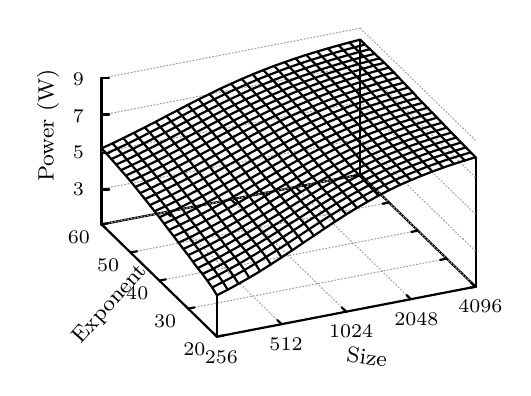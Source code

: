 \definecolor{ca0a0a4}{RGB}{160,160,164}
\scriptsize
\begin{tikzpicture}[y=0.80pt, x=0.80pt, yscale=-0.57, xscale=0.57, inner sep=0pt, outer sep=0pt]
\begin{scope}[draw=black,line join=bevel,line cap=rect,even odd rule,line width=0.800pt]
  \begin{scope}[cm={{1.0,0.0,0.0,1.0,(0.0,0.0)}},draw=black,line join=bevel,line cap=rect,line width=0.800pt]
  \end{scope}
  \begin{scope}[cm={{1.005,0.0,0.0,1.005,(0.0,0.0)}},draw=black,line join=bevel,line cap=rect,line width=0.800pt]
  \end{scope}
  \begin{scope}[cm={{1.005,0.0,0.0,1.005,(0.0,0.0)}},draw=black,line join=round,line cap=round,line width=0.800pt]
    \path[draw] (67.6,186.1) -- (271.5,146.8);
    \path[draw] (362.4,235.2) -- (271.5,146.8);
    \path[draw] (67.5,186.5) -- (67.5,70.5);
    \path[draw] (271.5,146.5) -- (271.5,40.5);
    \path[draw] (362.5,235.5) -- (362.5,133.5);
  \end{scope}
  \begin{scope}[cm={{1.005,0.0,0.0,1.005,(0.0,0.0)}},draw=ca0a0a4,dash pattern=on 0.40pt off 0.80pt,line join=round,line cap=round,line width=0.400pt]
    \path[draw] (158.5,274.6) -- (67.6,186.1);
  \end{scope}
  \begin{scope}[cm={{1.005,0.0,0.0,1.005,(0.0,0.0)}},draw=black,line join=round,line cap=round,line width=0.800pt]
    \path[draw] (158.5,274.6) -- (155.1,271.3);
    \path[draw] (67.6,186.1) -- (71.0,189.4);
  \end{scope}
  \begin{scope}[cm={{1.005,0.0,0.0,1.005,(0.0,0.0)}},draw=black,line join=bevel,line cap=rect,line width=0.800pt]
  \end{scope}
  \begin{scope}[cm={{1.005,0.0,0.0,1.005,(149.693,296.874)}},draw=black,line join=bevel,line cap=rect,line width=0.800pt]
  \end{scope}
  \begin{scope}[cm={{1.005,0.0,0.0,1.005,(149.693,296.874)}},draw=black,line join=bevel,line cap=rect,line width=0.800pt]
  \end{scope}
  \begin{scope}[cm={{1.005,0.0,0.0,1.005,(149.693,296.874)}},draw=black,line join=bevel,line cap=rect,line width=0.800pt]
  \end{scope}
  \begin{scope}[cm={{1.005,0.0,0.0,1.005,(149.693,296.874)}},draw=black,line join=bevel,line cap=rect,line width=0.800pt]
  \end{scope}
  \begin{scope}[cm={{1.005,0.0,0.0,1.005,(149.693,296.874)}},draw=black,line join=bevel,line cap=rect,line width=0.800pt]
  \end{scope}
  \begin{scope}[cm={{1.005,0.0,0.0,1.005,(149.693,296.874)}},draw=black,line join=bevel,line cap=rect,line width=0.800pt]
    \path[fill=black] (0.0,0.0) node[above right] () {256};
  \end{scope}
  \begin{scope}[cm={{1.005,0.0,0.0,1.005,(149.693,296.874)}},draw=black,line join=bevel,line cap=rect,line width=0.800pt]
  \end{scope}
  \begin{scope}[cm={{1.005,0.0,0.0,1.005,(0.0,0.0)}},draw=black,line join=bevel,line cap=rect,line width=0.800pt]
  \end{scope}
  \begin{scope}[cm={{1.005,0.0,0.0,1.005,(0.0,0.0)}},draw=ca0a0a4,dash pattern=on 0.40pt off 0.80pt,line join=round,line cap=round,line width=0.400pt]
    \path[draw] (209.5,264.8) -- (118.6,176.3);
  \end{scope}
  \begin{scope}[cm={{1.005,0.0,0.0,1.005,(0.0,0.0)}},draw=black,line join=round,line cap=round,line width=0.800pt]
    \path[draw] (209.5,264.8) -- (206.1,261.5);
    \path[draw] (118.6,176.3) -- (122.0,179.6);
  \end{scope}
  \begin{scope}[cm={{1.005,0.0,0.0,1.005,(0.0,0.0)}},draw=black,line join=bevel,line cap=rect,line width=0.800pt]
  \end{scope}
  \begin{scope}[cm={{1.005,0.0,0.0,1.005,(200.93,286.828)}},draw=black,line join=bevel,line cap=rect,line width=0.800pt]
  \end{scope}
  \begin{scope}[cm={{1.005,0.0,0.0,1.005,(200.93,286.828)}},draw=black,line join=bevel,line cap=rect,line width=0.800pt]
  \end{scope}
  \begin{scope}[cm={{1.005,0.0,0.0,1.005,(200.93,286.828)}},draw=black,line join=bevel,line cap=rect,line width=0.800pt]
  \end{scope}
  \begin{scope}[cm={{1.005,0.0,0.0,1.005,(200.93,286.828)}},draw=black,line join=bevel,line cap=rect,line width=0.800pt]
  \end{scope}
  \begin{scope}[cm={{1.005,0.0,0.0,1.005,(200.93,286.828)}},draw=black,line join=bevel,line cap=rect,line width=0.800pt]
  \end{scope}
  \begin{scope}[cm={{1.005,0.0,0.0,1.005,(200.93,286.828)}},draw=black,line join=bevel,line cap=rect,line width=0.800pt]
    \path[fill=black] (0.0,0.0) node[above right] () {512};
  \end{scope}
  \begin{scope}[cm={{1.005,0.0,0.0,1.005,(200.93,286.828)}},draw=black,line join=bevel,line cap=rect,line width=0.800pt]
  \end{scope}
  \begin{scope}[cm={{1.005,0.0,0.0,1.005,(0.0,0.0)}},draw=black,line join=bevel,line cap=rect,line width=0.800pt]
  \end{scope}
  \begin{scope}[cm={{1.005,0.0,0.0,1.005,(0.0,0.0)}},draw=ca0a0a4,dash pattern=on 0.40pt off 0.80pt,line join=round,line cap=round,line width=0.400pt]
    \path[draw] (260.4,254.9) -- (169.6,166.4);
  \end{scope}
  \begin{scope}[cm={{1.005,0.0,0.0,1.005,(0.0,0.0)}},draw=black,line join=round,line cap=round,line width=0.800pt]
    \path[draw] (260.4,254.9) -- (257.0,251.6);
    \path[draw] (169.6,166.4) -- (173.0,169.7);
  \end{scope}
  \begin{scope}[cm={{1.005,0.0,0.0,1.005,(0.0,0.0)}},draw=black,line join=bevel,line cap=rect,line width=0.800pt]
  \end{scope}
  \begin{scope}[cm={{1.005,0.0,0.0,1.005,(248.149,276.781)}},draw=black,line join=bevel,line cap=rect,line width=0.800pt]
  \end{scope}
  \begin{scope}[cm={{1.005,0.0,0.0,1.005,(248.149,276.781)}},draw=black,line join=bevel,line cap=rect,line width=0.800pt]
  \end{scope}
  \begin{scope}[cm={{1.005,0.0,0.0,1.005,(248.149,276.781)}},draw=black,line join=bevel,line cap=rect,line width=0.800pt]
  \end{scope}
  \begin{scope}[cm={{1.005,0.0,0.0,1.005,(248.149,276.781)}},draw=black,line join=bevel,line cap=rect,line width=0.800pt]
  \end{scope}
  \begin{scope}[cm={{1.005,0.0,0.0,1.005,(248.149,276.781)}},draw=black,line join=bevel,line cap=rect,line width=0.800pt]
  \end{scope}
  \begin{scope}[cm={{1.005,0.0,0.0,1.005,(248.149,276.781)}},draw=black,line join=bevel,line cap=rect,line width=0.800pt]
    \path[fill=black] (0.0,0.0) node[above right] () {1024};
  \end{scope}
  \begin{scope}[cm={{1.005,0.0,0.0,1.005,(248.149,276.781)}},draw=black,line join=bevel,line cap=rect,line width=0.800pt]
  \end{scope}
  \begin{scope}[cm={{1.005,0.0,0.0,1.005,(0.0,0.0)}},draw=black,line join=bevel,line cap=rect,line width=0.800pt]
  \end{scope}
  \begin{scope}[cm={{1.005,0.0,0.0,1.005,(0.0,0.0)}},draw=ca0a0a4,dash pattern=on 0.40pt off 0.80pt,line join=round,line cap=round,line width=0.400pt]
    \path[draw] (311.4,245.1) -- (220.5,156.6);
  \end{scope}
  \begin{scope}[cm={{1.005,0.0,0.0,1.005,(0.0,0.0)}},draw=black,line join=round,line cap=round,line width=0.800pt]
    \path[draw] (311.4,245.1) -- (308.0,241.8);
    \path[draw] (220.5,156.6) -- (223.9,159.9);
  \end{scope}
  \begin{scope}[cm={{1.005,0.0,0.0,1.005,(0.0,0.0)}},draw=black,line join=bevel,line cap=rect,line width=0.800pt]
  \end{scope}
  \begin{scope}[cm={{1.005,0.0,0.0,1.005,(299.888,266.735)}},draw=black,line join=bevel,line cap=rect,line width=0.800pt]
  \end{scope}
  \begin{scope}[cm={{1.005,0.0,0.0,1.005,(299.888,266.735)}},draw=black,line join=bevel,line cap=rect,line width=0.800pt]
  \end{scope}
  \begin{scope}[cm={{1.005,0.0,0.0,1.005,(299.888,266.735)}},draw=black,line join=bevel,line cap=rect,line width=0.800pt]
  \end{scope}
  \begin{scope}[cm={{1.005,0.0,0.0,1.005,(299.888,266.735)}},draw=black,line join=bevel,line cap=rect,line width=0.800pt]
  \end{scope}
  \begin{scope}[cm={{1.005,0.0,0.0,1.005,(299.888,266.735)}},draw=black,line join=bevel,line cap=rect,line width=0.800pt]
  \end{scope}
  \begin{scope}[cm={{1.005,0.0,0.0,1.005,(299.888,266.735)}},draw=black,line join=bevel,line cap=rect,line width=0.800pt]
    \path[fill=black] (0.0,0.0) node[above right] () {2048};
  \end{scope}
  \begin{scope}[cm={{1.005,0.0,0.0,1.005,(299.888,266.735)}},draw=black,line join=bevel,line cap=rect,line width=0.800pt]
  \end{scope}
  \begin{scope}[cm={{1.005,0.0,0.0,1.005,(0.0,0.0)}},draw=black,line join=bevel,line cap=rect,line width=0.800pt]
  \end{scope}
  \begin{scope}[cm={{1.005,0.0,0.0,1.005,(0.0,0.0)}},draw=ca0a0a4,dash pattern=on 0.40pt off 0.80pt,line join=round,line cap=round,line width=0.400pt]
    \path[draw] (362.4,235.2) -- (271.5,146.8);
  \end{scope}
  \begin{scope}[cm={{1.005,0.0,0.0,1.005,(0.0,0.0)}},draw=black,line join=round,line cap=round,line width=0.800pt]
    \path[draw] (362.4,235.2) -- (359.0,231.9);
    \path[draw] (271.5,146.8) -- (274.9,150.1);
  \end{scope}
  \begin{scope}[cm={{1.005,0.0,0.0,1.005,(0.0,0.0)}},draw=black,line join=bevel,line cap=rect,line width=0.800pt]
  \end{scope}
  \begin{scope}[cm={{1.005,0.0,0.0,1.005,(350.623,256.688)}},draw=black,line join=bevel,line cap=rect,line width=0.800pt]
  \end{scope}
  \begin{scope}[cm={{1.005,0.0,0.0,1.005,(350.623,256.688)}},draw=black,line join=bevel,line cap=rect,line width=0.800pt]
  \end{scope}
  \begin{scope}[cm={{1.005,0.0,0.0,1.005,(350.623,256.688)}},draw=black,line join=bevel,line cap=rect,line width=0.800pt]
  \end{scope}
  \begin{scope}[cm={{1.005,0.0,0.0,1.005,(350.623,256.688)}},draw=black,line join=bevel,line cap=rect,line width=0.800pt]
  \end{scope}
  \begin{scope}[cm={{1.005,0.0,0.0,1.005,(350.623,256.688)}},draw=black,line join=bevel,line cap=rect,line width=0.800pt]
  \end{scope}
  \begin{scope}[cm={{1.005,0.0,0.0,1.005,(350.623,256.688)}},draw=black,line join=bevel,line cap=rect,line width=0.800pt]
    \path[fill=black] (0.0,0.0) node[above right] () {4096};
  \end{scope}
  \begin{scope}[cm={{1.005,0.0,0.0,1.005,(350.623,256.688)}},draw=black,line join=bevel,line cap=rect,line width=0.800pt]
  \end{scope}
  \begin{scope}[cm={{1.005,0.0,0.0,1.005,(0.0,0.0)}},draw=black,line join=bevel,line cap=rect,line width=0.800pt]
  \end{scope}
  \begin{scope}[cm={{1.005,0.0,0.0,1.005,(0.0,0.0)}},draw=ca0a0a4,dash pattern=on 0.40pt off 0.80pt,line join=round,line cap=round,line width=0.400pt]
    \path[draw] (158.5,274.6) -- (362.4,235.2);
  \end{scope}
  \begin{scope}[cm={{1.005,0.0,0.0,1.005,(0.0,0.0)}},draw=black,line join=round,line cap=round,line width=0.800pt]
    \path[draw] (158.5,274.6) -- (163.6,273.6);
    \path[draw] (362.4,235.2) -- (357.2,236.2);
  \end{scope}
  \begin{scope}[cm={{1.005,0.0,0.0,1.005,(0.0,0.0)}},draw=black,line join=bevel,line cap=rect,line width=0.800pt]
  \end{scope}
  \begin{scope}[cm={{1.005,0.0,0.0,1.005,(132.614,290.847)}},draw=black,line join=bevel,line cap=rect,line width=0.800pt]
  \end{scope}
  \begin{scope}[cm={{1.005,0.0,0.0,1.005,(132.614,290.847)}},draw=black,line join=bevel,line cap=rect,line width=0.800pt]
  \end{scope}
  \begin{scope}[cm={{1.005,0.0,0.0,1.005,(132.614,290.847)}},draw=black,line join=bevel,line cap=rect,line width=0.800pt]
  \end{scope}
  \begin{scope}[cm={{1.005,0.0,0.0,1.005,(132.614,290.847)}},draw=black,line join=bevel,line cap=rect,line width=0.800pt]
  \end{scope}
  \begin{scope}[cm={{1.005,0.0,0.0,1.005,(132.614,290.847)}},draw=black,line join=bevel,line cap=rect,line width=0.800pt]
  \end{scope}
  \begin{scope}[cm={{1.005,0.0,0.0,1.005,(132.614,290.847)}},draw=black,line join=bevel,line cap=rect,line width=0.800pt]
    \path[fill=black] (0.0,0.0) node[above right] () {20};
  \end{scope}
  \begin{scope}[cm={{1.005,0.0,0.0,1.005,(132.614,290.847)}},draw=black,line join=bevel,line cap=rect,line width=0.800pt]
  \end{scope}
  \begin{scope}[cm={{1.005,0.0,0.0,1.005,(0.0,0.0)}},draw=black,line join=bevel,line cap=rect,line width=0.800pt]
  \end{scope}
  \begin{scope}[cm={{1.005,0.0,0.0,1.005,(0.0,0.0)}},draw=ca0a0a4,dash pattern=on 0.40pt off 0.80pt,line join=round,line cap=round,line width=0.400pt]
    \path[draw] (135.8,252.5) -- (339.7,213.1);
  \end{scope}
  \begin{scope}[cm={{1.005,0.0,0.0,1.005,(0.0,0.0)}},draw=black,line join=round,line cap=round,line width=0.800pt]
    \path[draw] (135.8,252.5) -- (140.9,251.5);
    \path[draw] (339.7,213.1) -- (334.5,214.1);
  \end{scope}
  \begin{scope}[cm={{1.005,0.0,0.0,1.005,(0.0,0.0)}},draw=black,line join=bevel,line cap=rect,line width=0.800pt]
  \end{scope}
  \begin{scope}[cm={{1.005,0.0,0.0,1.005,(109.507,268.744)}},draw=black,line join=bevel,line cap=rect,line width=0.800pt]
  \end{scope}
  \begin{scope}[cm={{1.005,0.0,0.0,1.005,(109.507,268.744)}},draw=black,line join=bevel,line cap=rect,line width=0.800pt]
  \end{scope}
  \begin{scope}[cm={{1.005,0.0,0.0,1.005,(109.507,268.744)}},draw=black,line join=bevel,line cap=rect,line width=0.800pt]
  \end{scope}
  \begin{scope}[cm={{1.005,0.0,0.0,1.005,(109.507,268.744)}},draw=black,line join=bevel,line cap=rect,line width=0.800pt]
  \end{scope}
  \begin{scope}[cm={{1.005,0.0,0.0,1.005,(109.507,268.744)}},draw=black,line join=bevel,line cap=rect,line width=0.800pt]
  \end{scope}
  \begin{scope}[cm={{1.005,0.0,0.0,1.005,(109.507,268.744)}},draw=black,line join=bevel,line cap=rect,line width=0.800pt]
    \path[fill=black] (0.0,0.0) node[above right] () {30};
  \end{scope}
  \begin{scope}[cm={{1.005,0.0,0.0,1.005,(109.507,268.744)}},draw=black,line join=bevel,line cap=rect,line width=0.800pt]
  \end{scope}
  \begin{scope}[cm={{1.005,0.0,0.0,1.005,(0.0,0.0)}},draw=black,line join=bevel,line cap=rect,line width=0.800pt]
  \end{scope}
  \begin{scope}[cm={{1.005,0.0,0.0,1.005,(0.0,0.0)}},draw=ca0a0a4,dash pattern=on 0.40pt off 0.80pt,line join=round,line cap=round,line width=0.400pt]
    \path[draw] (113.1,230.4) -- (316.9,191.0);
  \end{scope}
  \begin{scope}[cm={{1.005,0.0,0.0,1.005,(0.0,0.0)}},draw=black,line join=round,line cap=round,line width=0.800pt]
    \path[draw] (113.1,230.4) -- (118.2,229.4);
    \path[draw] (316.9,191.0) -- (311.8,192.0);
  \end{scope}
  \begin{scope}[cm={{1.005,0.0,0.0,1.005,(0.0,0.0)}},draw=black,line join=bevel,line cap=rect,line width=0.800pt]
  \end{scope}
  \begin{scope}[cm={{1.005,0.0,0.0,1.005,(87.405,246.642)}},draw=black,line join=bevel,line cap=rect,line width=0.800pt]
  \end{scope}
  \begin{scope}[cm={{1.005,0.0,0.0,1.005,(87.405,246.642)}},draw=black,line join=bevel,line cap=rect,line width=0.800pt]
  \end{scope}
  \begin{scope}[cm={{1.005,0.0,0.0,1.005,(87.405,246.642)}},draw=black,line join=bevel,line cap=rect,line width=0.800pt]
  \end{scope}
  \begin{scope}[cm={{1.005,0.0,0.0,1.005,(87.405,246.642)}},draw=black,line join=bevel,line cap=rect,line width=0.800pt]
  \end{scope}
  \begin{scope}[cm={{1.005,0.0,0.0,1.005,(87.405,246.642)}},draw=black,line join=bevel,line cap=rect,line width=0.800pt]
  \end{scope}
  \begin{scope}[cm={{1.005,0.0,0.0,1.005,(87.405,246.642)}},draw=black,line join=bevel,line cap=rect,line width=0.800pt]
    \path[fill=black] (0.0,0.0) node[above right] () {40};
  \end{scope}
  \begin{scope}[cm={{1.005,0.0,0.0,1.005,(87.405,246.642)}},draw=black,line join=bevel,line cap=rect,line width=0.800pt]
  \end{scope}
  \begin{scope}[cm={{1.005,0.0,0.0,1.005,(0.0,0.0)}},draw=black,line join=bevel,line cap=rect,line width=0.800pt]
  \end{scope}
  \begin{scope}[cm={{1.005,0.0,0.0,1.005,(0.0,0.0)}},draw=ca0a0a4,dash pattern=on 0.40pt off 0.80pt,line join=round,line cap=round,line width=0.400pt]
    \path[draw] (90.3,208.2) -- (294.2,168.8);
  \end{scope}
  \begin{scope}[cm={{1.005,0.0,0.0,1.005,(0.0,0.0)}},draw=black,line join=round,line cap=round,line width=0.800pt]
    \path[draw] (90.3,208.2) -- (95.5,207.3);
    \path[draw] (294.2,168.8) -- (289.1,169.8);
  \end{scope}
  \begin{scope}[cm={{1.005,0.0,0.0,1.005,(0.0,0.0)}},draw=black,line join=bevel,line cap=rect,line width=0.800pt]
  \end{scope}
  \begin{scope}[cm={{1.005,0.0,0.0,1.005,(64.298,224.54)}},draw=black,line join=bevel,line cap=rect,line width=0.800pt]
  \end{scope}
  \begin{scope}[cm={{1.005,0.0,0.0,1.005,(64.298,224.54)}},draw=black,line join=bevel,line cap=rect,line width=0.800pt]
  \end{scope}
  \begin{scope}[cm={{1.005,0.0,0.0,1.005,(64.298,224.54)}},draw=black,line join=bevel,line cap=rect,line width=0.800pt]
  \end{scope}
  \begin{scope}[cm={{1.005,0.0,0.0,1.005,(64.298,224.54)}},draw=black,line join=bevel,line cap=rect,line width=0.800pt]
  \end{scope}
  \begin{scope}[cm={{1.005,0.0,0.0,1.005,(64.298,224.54)}},draw=black,line join=bevel,line cap=rect,line width=0.800pt]
  \end{scope}
  \begin{scope}[cm={{1.005,0.0,0.0,1.005,(64.298,224.54)}},draw=black,line join=bevel,line cap=rect,line width=0.800pt]
    \path[fill=black] (0.0,0.0) node[above right] () {50};
  \end{scope}
  \begin{scope}[cm={{1.005,0.0,0.0,1.005,(64.298,224.54)}},draw=black,line join=bevel,line cap=rect,line width=0.800pt]
  \end{scope}
  \begin{scope}[cm={{1.005,0.0,0.0,1.005,(0.0,0.0)}},draw=black,line join=bevel,line cap=rect,line width=0.800pt]
  \end{scope}
  \begin{scope}[cm={{1.005,0.0,0.0,1.005,(0.0,0.0)}},draw=ca0a0a4,dash pattern=on 0.40pt off 0.80pt,line join=round,line cap=round,line width=0.400pt]
    \path[draw] (67.6,186.1) -- (271.5,146.8);
  \end{scope}
  \begin{scope}[cm={{1.005,0.0,0.0,1.005,(0.0,0.0)}},draw=black,line join=round,line cap=round,line width=0.800pt]
    \path[draw] (67.6,186.1) -- (72.8,185.1);
    \path[draw] (271.5,146.8) -- (266.4,147.8);
  \end{scope}
  \begin{scope}[cm={{1.005,0.0,0.0,1.005,(0.0,0.0)}},draw=black,line join=bevel,line cap=rect,line width=0.800pt]
  \end{scope}
  \begin{scope}[cm={{1.005,0.0,0.0,1.005,(41.191,202.437)}},draw=black,line join=bevel,line cap=rect,line width=0.800pt]
  \end{scope}
  \begin{scope}[cm={{1.005,0.0,0.0,1.005,(41.191,202.437)}},draw=black,line join=bevel,line cap=rect,line width=0.800pt]
  \end{scope}
  \begin{scope}[cm={{1.005,0.0,0.0,1.005,(41.191,202.437)}},draw=black,line join=bevel,line cap=rect,line width=0.800pt]
  \end{scope}
  \begin{scope}[cm={{1.005,0.0,0.0,1.005,(41.191,202.437)}},draw=black,line join=bevel,line cap=rect,line width=0.800pt]
  \end{scope}
  \begin{scope}[cm={{1.005,0.0,0.0,1.005,(41.191,202.437)}},draw=black,line join=bevel,line cap=rect,line width=0.800pt]
  \end{scope}
  \begin{scope}[cm={{1.005,0.0,0.0,1.005,(41.191,202.437)}},draw=black,line join=bevel,line cap=rect,line width=0.800pt]
    \path[fill=black] (0.0,0.0) node[above right] () {60};
  \end{scope}
  \begin{scope}[cm={{1.005,0.0,0.0,1.005,(41.191,202.437)}},draw=black,line join=bevel,line cap=rect,line width=0.800pt]
  \end{scope}
  \begin{scope}[cm={{1.005,0.0,0.0,1.005,(0.0,0.0)}},draw=black,line join=bevel,line cap=rect,line width=0.800pt]
  \end{scope}
  \begin{scope}[cm={{1.005,0.0,0.0,1.005,(0.0,0.0)}},draw=ca0a0a4,dash pattern=on 0.40pt off 0.80pt,line join=round,line cap=round,line width=0.400pt]
    \path[draw] (67.6,158.1) -- (271.5,118.8);
    \path[draw] (271.5,118.8) -- (271.5,118.8) -- (362.4,207.2);
  \end{scope}
  \begin{scope}[cm={{1.005,0.0,0.0,1.005,(0.0,0.0)}},draw=black,line join=round,line cap=round,line width=0.800pt]
    \path[draw] (67.5,158.5) -- (73.5,158.5);
  \end{scope}
  \begin{scope}[cm={{1.005,0.0,0.0,1.005,(0.0,0.0)}},draw=black,line join=bevel,line cap=rect,line width=0.800pt]
  \end{scope}
  \begin{scope}[cm={{1.005,0.0,0.0,1.005,(45.209,164.26)}},draw=black,line join=bevel,line cap=rect,line width=0.800pt]
  \end{scope}
  \begin{scope}[cm={{1.005,0.0,0.0,1.005,(45.209,164.26)}},draw=black,line join=bevel,line cap=rect,line width=0.800pt]
  \end{scope}
  \begin{scope}[cm={{1.005,0.0,0.0,1.005,(45.209,164.26)}},draw=black,line join=bevel,line cap=rect,line width=0.800pt]
  \end{scope}
  \begin{scope}[cm={{1.005,0.0,0.0,1.005,(45.209,164.26)}},draw=black,line join=bevel,line cap=rect,line width=0.800pt]
  \end{scope}
  \begin{scope}[cm={{1.005,0.0,0.0,1.005,(45.209,164.26)}},draw=black,line join=bevel,line cap=rect,line width=0.800pt]
  \end{scope}
  \begin{scope}[cm={{1.005,0.0,0.0,1.005,(45.209,164.26)}},draw=black,line join=bevel,line cap=rect,line width=0.800pt]
    \path[fill=black] (0.0,0.0) node[above right] () {3};
  \end{scope}
  \begin{scope}[cm={{1.005,0.0,0.0,1.005,(45.209,164.26)}},draw=black,line join=bevel,line cap=rect,line width=0.800pt]
  \end{scope}
  \begin{scope}[cm={{1.005,0.0,0.0,1.005,(0.0,0.0)}},draw=black,line join=bevel,line cap=rect,line width=0.800pt]
  \end{scope}
  \begin{scope}[cm={{1.005,0.0,0.0,1.005,(0.0,0.0)}},draw=ca0a0a4,dash pattern=on 0.40pt off 0.80pt,line join=round,line cap=round,line width=0.400pt]
    \path[draw] (67.6,129.1) -- (271.5,89.7);
    \path[draw] (271.5,89.7) -- (271.5,89.7) -- (362.4,178.1);
  \end{scope}
  \begin{scope}[cm={{1.005,0.0,0.0,1.005,(0.0,0.0)}},draw=black,line join=round,line cap=round,line width=0.800pt]
    \path[draw] (67.5,129.5) -- (73.5,129.5);
  \end{scope}
  \begin{scope}[cm={{1.005,0.0,0.0,1.005,(0.0,0.0)}},draw=black,line join=bevel,line cap=rect,line width=0.800pt]
  \end{scope}
  \begin{scope}[cm={{1.005,0.0,0.0,1.005,(45.209,135.126)}},draw=black,line join=bevel,line cap=rect,line width=0.800pt]
  \end{scope}
  \begin{scope}[cm={{1.005,0.0,0.0,1.005,(45.209,135.126)}},draw=black,line join=bevel,line cap=rect,line width=0.800pt]
  \end{scope}
  \begin{scope}[cm={{1.005,0.0,0.0,1.005,(45.209,135.126)}},draw=black,line join=bevel,line cap=rect,line width=0.800pt]
  \end{scope}
  \begin{scope}[cm={{1.005,0.0,0.0,1.005,(45.209,135.126)}},draw=black,line join=bevel,line cap=rect,line width=0.800pt]
  \end{scope}
  \begin{scope}[cm={{1.005,0.0,0.0,1.005,(45.209,135.126)}},draw=black,line join=bevel,line cap=rect,line width=0.800pt]
  \end{scope}
  \begin{scope}[cm={{1.005,0.0,0.0,1.005,(45.209,135.126)}},draw=black,line join=bevel,line cap=rect,line width=0.800pt]
    \path[fill=black] (0.0,0.0) node[above right] () {5};
  \end{scope}
  \begin{scope}[cm={{1.005,0.0,0.0,1.005,(45.209,135.126)}},draw=black,line join=bevel,line cap=rect,line width=0.800pt]
  \end{scope}
  \begin{scope}[cm={{1.005,0.0,0.0,1.005,(0.0,0.0)}},draw=black,line join=bevel,line cap=rect,line width=0.800pt]
  \end{scope}
  \begin{scope}[cm={{1.005,0.0,0.0,1.005,(0.0,0.0)}},draw=ca0a0a4,dash pattern=on 0.40pt off 0.80pt,line join=round,line cap=round,line width=0.400pt]
    \path[draw] (67.6,99.9) -- (271.5,60.5);
    \path[draw] (271.5,60.5) -- (271.5,60.5) -- (362.4,149.0);
  \end{scope}
  \begin{scope}[cm={{1.005,0.0,0.0,1.005,(0.0,0.0)}},draw=black,line join=round,line cap=round,line width=0.800pt]
    \path[draw] (67.5,99.5) -- (73.5,99.5);
  \end{scope}
  \begin{scope}[cm={{1.005,0.0,0.0,1.005,(0.0,0.0)}},draw=black,line join=bevel,line cap=rect,line width=0.800pt]
  \end{scope}
  \begin{scope}[cm={{1.005,0.0,0.0,1.005,(45.209,105.991)}},draw=black,line join=bevel,line cap=rect,line width=0.800pt]
  \end{scope}
  \begin{scope}[cm={{1.005,0.0,0.0,1.005,(45.209,105.991)}},draw=black,line join=bevel,line cap=rect,line width=0.800pt]
  \end{scope}
  \begin{scope}[cm={{1.005,0.0,0.0,1.005,(45.209,105.991)}},draw=black,line join=bevel,line cap=rect,line width=0.800pt]
  \end{scope}
  \begin{scope}[cm={{1.005,0.0,0.0,1.005,(45.209,105.991)}},draw=black,line join=bevel,line cap=rect,line width=0.800pt]
  \end{scope}
  \begin{scope}[cm={{1.005,0.0,0.0,1.005,(45.209,105.991)}},draw=black,line join=bevel,line cap=rect,line width=0.800pt]
  \end{scope}
  \begin{scope}[cm={{1.005,0.0,0.0,1.005,(45.209,105.991)}},draw=black,line join=bevel,line cap=rect,line width=0.800pt]
    \path[fill=black] (0.0,0.0) node[above right] () {7};
  \end{scope}
  \begin{scope}[cm={{1.005,0.0,0.0,1.005,(45.209,105.991)}},draw=black,line join=bevel,line cap=rect,line width=0.800pt]
  \end{scope}
  \begin{scope}[cm={{1.005,0.0,0.0,1.005,(0.0,0.0)}},draw=black,line join=bevel,line cap=rect,line width=0.800pt]
  \end{scope}
  \begin{scope}[cm={{1.005,0.0,0.0,1.005,(0.0,0.0)}},draw=ca0a0a4,dash pattern=on 0.40pt off 0.80pt,line join=round,line cap=round,line width=0.400pt]
    \path[draw] (67.6,70.8) -- (271.5,31.4);
    \path[draw] (271.5,31.4) -- (271.5,31.4) -- (362.4,119.9);
  \end{scope}
  \begin{scope}[cm={{1.005,0.0,0.0,1.005,(0.0,0.0)}},draw=black,line join=round,line cap=round,line width=0.800pt]
    \path[draw] (67.5,70.5) -- (73.5,70.5);
  \end{scope}
  \begin{scope}[cm={{1.005,0.0,0.0,1.005,(0.0,0.0)}},draw=black,line join=bevel,line cap=rect,line width=0.800pt]
  \end{scope}
  \begin{scope}[cm={{1.005,0.0,0.0,1.005,(45.209,76.856)}},draw=black,line join=bevel,line cap=rect,line width=0.800pt]
  \end{scope}
  \begin{scope}[cm={{1.005,0.0,0.0,1.005,(45.209,76.856)}},draw=black,line join=bevel,line cap=rect,line width=0.800pt]
  \end{scope}
  \begin{scope}[cm={{1.005,0.0,0.0,1.005,(45.209,76.856)}},draw=black,line join=bevel,line cap=rect,line width=0.800pt]
  \end{scope}
  \begin{scope}[cm={{1.005,0.0,0.0,1.005,(45.209,76.856)}},draw=black,line join=bevel,line cap=rect,line width=0.800pt]
  \end{scope}
  \begin{scope}[cm={{1.005,0.0,0.0,1.005,(45.209,76.856)}},draw=black,line join=bevel,line cap=rect,line width=0.800pt]
  \end{scope}
  \begin{scope}[cm={{1.005,0.0,0.0,1.005,(45.209,76.856)}},draw=black,line join=bevel,line cap=rect,line width=0.800pt]
    \path[fill=black] (0.0,0.0) node[above right] () {9};
  \end{scope}
  \begin{scope}[cm={{1.005,0.0,0.0,1.005,(45.209,76.856)}},draw=black,line join=bevel,line cap=rect,line width=0.800pt]
  \end{scope}
  \begin{scope}[cm={{0.0,-1.005,1.005,0.0,(24.614,149.191)}},draw=black,line join=bevel,line cap=rect,line width=0.800pt]
  \end{scope}
  \begin{scope}[cm={{0.0,-1.005,1.005,0.0,(24.614,149.191)}},draw=black,line join=bevel,line cap=rect,line width=0.800pt]
  \end{scope}
  \begin{scope}[cm={{0.0,-1.005,1.005,0.0,(24.614,149.191)}},draw=black,line join=bevel,line cap=rect,line width=0.800pt]
  \end{scope}
  \begin{scope}[cm={{0.0,-1.005,1.005,0.0,(24.614,149.191)}},draw=black,line join=bevel,line cap=rect,line width=0.800pt]
  \end{scope}
  \begin{scope}[cm={{0.0,-1.005,1.005,0.0,(24.614,149.191)}},draw=black,line join=bevel,line cap=rect,line width=0.800pt]
  \end{scope}
  \begin{scope}[cm={{0.0,-1.005,1.005,0.0,(16.614,153.163)}},draw=black,line join=bevel,line cap=rect,line width=0.800pt]
    \path[fill=black] (0.0,0.0) node[above right] () {\rotatebox{90}{\footnotesize Power (W)}};
  \end{scope}
  \begin{scope}[cm={{0.0,-1.005,1.005,0.0,(24.614,149.191)}},draw=black,line join=bevel,line cap=rect,line width=0.800pt]
  \end{scope}
  \begin{scope}[cm={{1.005,0.0,0.0,1.005,(0.0,0.0)}},draw=black,line join=bevel,line cap=rect,line width=0.800pt]
  \end{scope}
  \begin{scope}[cm={{1.005,0.0,0.0,1.005,(0.0,0.0)}},draw=black,line join=bevel,line cap=rect,line width=0.800pt]
  \end{scope}
  \begin{scope}[cm={{1.005,0.0,0.0,1.005,(0.0,0.0)}},draw=black,line join=bevel,line cap=rect,line width=0.800pt]
  \end{scope}
  \begin{scope}[cm={{1.005,0.0,0.0,1.005,(0.0,0.0)}},draw=black,line join=round,line cap=round,line width=0.800pt]
    \path[draw] (362.4,133.1) -- (358.6,129.3) -- (358.6,129.3) --
      (354.8,125.4) -- (354.8,125.4) -- (351.0,121.5) --
      (351.0,121.5) -- (347.2,117.6) -- (347.2,117.6) --
      (343.4,113.7) -- (343.4,113.7) -- (339.7,109.8) --
      (339.7,109.8) -- (335.9,105.9) -- (335.9,105.9) --
      (332.1,101.9) -- (332.1,101.9) -- (328.3,98.0) --
      (328.3,98.0) -- (324.5,94.1) -- (324.5,94.1) --
      (320.7,90.2) -- (320.7,90.2) -- (316.9,86.3) --
      (316.9,86.3) -- (313.2,82.2) -- (313.2,82.2) --
      (309.4,78.2) -- (309.4,78.2) -- (305.6,74.3) --
      (305.6,74.3) -- (301.8,70.2) -- (301.8,70.2) --
      (298.0,66.2) -- (298.0,66.2) -- (294.2,62.4) --
      (294.2,62.4) -- (290.5,58.6) -- (290.5,58.6) --
      (286.7,55.1) -- (286.7,55.1) -- (282.9,51.5) --
      (282.9,51.5) -- (279.1,47.9) -- (279.1,47.9) --
      (275.3,44.3) -- (275.3,44.3) -- (271.5,40.4);
    \path[draw] (353.9,135.7) -- (350.1,131.8) -- (350.1,131.8) --
      (346.3,128.0) -- (346.3,128.0) -- (342.5,124.1) --
      (342.5,124.1) -- (338.7,120.1) -- (338.7,120.1) --
      (334.9,116.2) -- (334.9,116.2) -- (331.2,112.3) --
      (331.2,112.3) -- (327.4,108.4) -- (327.4,108.4) --
      (323.6,104.4) -- (323.6,104.4) -- (319.8,100.5) --
      (319.8,100.5) -- (316.0,96.6) -- (316.0,96.6) --
      (312.2,92.6) -- (312.2,92.6) -- (308.4,88.7) --
      (308.4,88.7) -- (304.7,84.7) -- (304.7,84.7) --
      (300.9,80.6) -- (300.9,80.6) -- (297.1,76.7) --
      (297.1,76.7) -- (293.3,72.6) -- (293.3,72.6) --
      (289.5,68.6) -- (289.5,68.6) -- (285.7,64.7) --
      (285.7,64.7) -- (282.0,60.9) -- (282.0,60.9) --
      (278.2,57.4) -- (278.2,57.4) -- (274.4,53.8) --
      (274.4,53.8) -- (270.6,50.2) -- (270.6,50.2) --
      (266.8,46.5) -- (266.8,46.5) -- (263.0,42.6);
    \path[draw] (345.4,138.4) -- (341.6,134.5) -- (341.6,134.5) --
      (337.8,130.7) -- (337.8,130.7) -- (334.0,126.8) --
      (334.0,126.8) -- (330.2,122.8) -- (330.2,122.8) --
      (326.4,118.9) -- (326.4,118.9) -- (322.7,115.0) --
      (322.7,115.0) -- (318.9,111.0) -- (318.9,111.0) --
      (315.1,107.1) -- (315.1,107.1) -- (311.3,103.2) --
      (311.3,103.2) -- (307.5,99.2) -- (307.5,99.2) --
      (303.7,95.2) -- (303.7,95.2) -- (299.9,91.3) --
      (299.9,91.3) -- (296.2,87.2) -- (296.2,87.2) --
      (292.4,83.2) -- (292.4,83.2) -- (288.6,79.2) --
      (288.6,79.2) -- (284.8,75.1) -- (284.8,75.1) --
      (281.0,71.0) -- (281.0,71.0) -- (277.2,67.1) --
      (277.2,67.1) -- (273.5,63.4) -- (273.5,63.4) --
      (269.7,59.7) -- (269.7,59.7) -- (265.9,56.2) --
      (265.9,56.2) -- (262.1,52.5) -- (262.1,52.5) --
      (258.3,48.8) -- (258.3,48.8) -- (254.5,44.9);
    \path[draw] (336.9,141.3) -- (333.1,137.4) -- (333.1,137.4) --
      (329.3,133.5) -- (329.3,133.5) -- (325.5,129.6) --
      (325.5,129.6) -- (321.7,125.7) -- (321.7,125.7) --
      (317.9,121.8) -- (317.9,121.8) -- (314.2,117.8) --
      (314.2,117.8) -- (310.4,113.9) -- (310.4,113.9) --
      (306.6,109.9) -- (306.6,109.9) -- (302.8,105.9) --
      (302.8,105.9) -- (299.0,101.9) -- (299.0,101.9) --
      (295.2,97.9) -- (295.2,97.9) -- (291.4,94.0) --
      (291.4,94.0) -- (287.7,89.9) -- (287.7,89.9) --
      (283.9,85.8) -- (283.9,85.8) -- (280.1,81.8) --
      (280.1,81.8) -- (276.3,77.7) -- (276.3,77.7) --
      (272.5,73.6) -- (272.5,73.6) -- (268.7,69.7) --
      (268.7,69.7) -- (265.0,65.9) -- (265.0,65.9) --
      (261.2,62.3) -- (261.2,62.3) -- (257.4,58.7) --
      (257.4,58.7) -- (253.6,55.0) -- (253.6,55.0) --
      (249.8,51.2) -- (249.8,51.2) -- (246.0,47.3);
    \path[draw] (328.4,144.4) -- (324.6,140.5) -- (324.6,140.5) --
      (320.8,136.6) -- (320.8,136.6) -- (317.0,132.7) --
      (317.0,132.7) -- (313.2,128.7) -- (313.2,128.7) --
      (309.4,124.8) -- (309.4,124.8) -- (305.7,120.9) --
      (305.7,120.9) -- (301.9,116.9) -- (301.9,116.9) --
      (298.1,112.9) -- (298.1,112.9) -- (294.3,108.9) --
      (294.3,108.9) -- (290.5,104.8) -- (290.5,104.8) --
      (286.7,100.8) -- (286.7,100.8) -- (282.9,96.8) --
      (282.9,96.8) -- (279.2,92.7) -- (279.2,92.7) --
      (275.4,88.6) -- (275.4,88.6) -- (271.6,84.6) --
      (271.6,84.6) -- (267.8,80.4) -- (267.8,80.4) --
      (264.0,76.3) -- (264.0,76.3) -- (260.2,72.4) --
      (260.2,72.4) -- (256.5,68.6) -- (256.5,68.6) --
      (252.7,64.9) -- (252.7,64.9) -- (248.9,61.3) --
      (248.9,61.3) -- (245.1,57.5) -- (245.1,57.5) --
      (241.3,53.8) -- (241.3,53.8) -- (237.5,49.8);
    \path[draw] (319.9,147.7) -- (316.1,143.8) -- (316.1,143.8) --
      (312.3,139.8) -- (312.3,139.8) -- (308.5,135.9) --
      (308.5,135.9) -- (304.7,132.0) -- (304.7,132.0) --
      (300.9,128.1) -- (300.9,128.1) -- (297.2,124.1) --
      (297.2,124.1) -- (293.4,120.1) -- (293.4,120.1) --
      (289.6,116.0) -- (289.6,116.0) -- (285.8,112.0) --
      (285.8,112.0) -- (282.0,107.9) -- (282.0,107.9) --
      (278.2,103.9) -- (278.2,103.9) -- (274.4,99.8) --
      (274.4,99.8) -- (270.7,95.7) -- (270.7,95.7) --
      (266.9,91.6) -- (266.9,91.6) -- (263.1,87.5) --
      (263.1,87.5) -- (259.3,83.3) -- (259.3,83.3) --
      (255.5,79.2) -- (255.5,79.2) -- (251.7,75.2) --
      (251.7,75.2) -- (248.0,71.4) -- (248.0,71.4) --
      (244.2,67.7) -- (244.2,67.7) -- (240.4,64.0) --
      (240.4,64.0) -- (236.6,60.2) -- (236.6,60.2) --
      (232.8,56.4) -- (232.8,56.4) -- (229.0,52.4);
    \path[draw] (311.4,151.2) -- (307.6,147.3) -- (307.6,147.3) --
      (303.8,143.3) -- (303.8,143.3) -- (300.0,139.4) --
      (300.0,139.4) -- (296.2,135.5) -- (296.2,135.5) --
      (292.4,131.5) -- (292.4,131.5) -- (288.7,127.6) --
      (288.7,127.6) -- (284.9,123.5) -- (284.9,123.5) --
      (281.1,119.4) -- (281.1,119.4) -- (277.3,115.3) --
      (277.3,115.3) -- (273.5,111.2) -- (273.5,111.2) --
      (269.7,107.1) -- (269.7,107.1) -- (265.9,103.1) --
      (265.9,103.1) -- (262.2,98.9) -- (262.2,98.9) --
      (258.4,94.7) -- (258.4,94.7) -- (254.6,90.6) --
      (254.6,90.6) -- (250.8,86.4) -- (250.8,86.4) --
      (247.0,82.3) -- (247.0,82.3) -- (243.2,78.3) --
      (243.2,78.3) -- (239.5,74.4) -- (239.5,74.4) --
      (235.7,70.6) -- (235.7,70.6) -- (231.9,66.9) --
      (231.9,66.9) -- (228.1,63.0) -- (228.1,63.0) --
      (224.3,59.2) -- (224.3,59.2) -- (220.5,55.2);
    \path[draw] (302.9,154.9) -- (299.1,151.0) -- (299.1,151.0) --
      (295.3,147.1) -- (295.3,147.1) -- (291.5,143.1) --
      (291.5,143.1) -- (287.7,139.2) -- (287.7,139.2) --
      (283.9,135.2) -- (283.9,135.2) -- (280.2,131.2) --
      (280.2,131.2) -- (276.4,127.1) -- (276.4,127.1) --
      (272.6,123.0) -- (272.6,123.0) -- (268.8,118.9) --
      (268.8,118.9) -- (265.0,114.7) -- (265.0,114.7) --
      (261.2,110.6) -- (261.2,110.6) -- (257.4,106.5) --
      (257.4,106.5) -- (253.7,102.3) -- (253.7,102.3) --
      (249.9,98.1) -- (249.9,98.1) -- (246.1,93.9) --
      (246.1,93.9) -- (242.3,89.7) -- (242.3,89.7) --
      (238.5,85.5) -- (238.5,85.5) -- (234.7,81.4) --
      (234.7,81.4) -- (231.0,77.5) -- (231.0,77.5) --
      (227.2,73.7) -- (227.2,73.7) -- (223.4,69.9) --
      (223.4,69.9) -- (219.6,66.0) -- (219.6,66.0) --
      (215.8,62.1) -- (215.8,62.1) -- (212.1,58.1);
    \path[draw] (294.4,159.0) -- (290.6,155.0) -- (290.6,155.0) --
      (286.8,151.1) -- (286.8,151.1) -- (283.0,147.1) --
      (283.0,147.1) -- (279.2,143.1) -- (279.2,143.1) --
      (275.4,139.2) -- (275.4,139.2) -- (271.7,135.2) --
      (271.7,135.2) -- (267.9,131.0) -- (267.9,131.0) --
      (264.1,126.8) -- (264.1,126.8) -- (260.3,122.6) --
      (260.3,122.6) -- (256.5,118.4) -- (256.5,118.4) --
      (252.7,114.3) -- (252.7,114.3) -- (248.9,110.1) --
      (248.9,110.1) -- (245.2,105.8) -- (245.2,105.8) --
      (241.4,101.6) -- (241.4,101.6) -- (237.6,97.4) --
      (237.6,97.4) -- (233.8,93.2) -- (233.8,93.2) --
      (230.0,88.9) -- (230.0,88.9) -- (226.2,84.8) --
      (226.2,84.8) -- (222.5,80.8) -- (222.5,80.8) --
      (218.7,76.9) -- (218.7,76.9) -- (215.0,73.1) --
      (215.0,73.1) -- (211.2,69.2) -- (211.2,69.2) --
      (207.4,65.2) -- (207.4,65.2) -- (203.6,61.1);
    \path[draw] (285.9,163.4) -- (282.1,159.3) -- (282.1,159.3) --
      (278.3,155.3) -- (278.3,155.3) -- (274.5,151.3) --
      (274.5,151.3) -- (270.7,147.4) -- (270.7,147.4) --
      (266.9,143.4) -- (266.9,143.4) -- (263.2,139.3) --
      (263.2,139.3) -- (259.4,135.1) -- (259.4,135.1) --
      (255.6,130.9) -- (255.6,130.9) -- (251.8,126.6) --
      (251.8,126.6) -- (248.0,122.4) -- (248.0,122.4) --
      (244.2,118.1) -- (244.2,118.1) -- (240.4,113.9) --
      (240.4,113.9) -- (236.7,109.6) -- (236.7,109.6) --
      (232.9,105.3) -- (232.9,105.3) -- (229.1,101.1) --
      (229.1,101.1) -- (225.3,96.8) -- (225.3,96.8) --
      (221.5,92.5) -- (221.5,92.5) -- (217.7,88.4) --
      (217.7,88.4) -- (214.1,84.3) -- (214.1,84.3) --
      (210.3,80.4) -- (210.3,80.4) -- (206.5,76.5) --
      (206.5,76.5) -- (202.7,72.5) -- (202.7,72.5) --
      (198.9,68.5) -- (198.9,68.5) -- (195.1,64.4);
    \path[draw] (277.4,168.1) -- (273.6,163.9) -- (273.6,163.9) --
      (269.8,159.8) -- (269.8,159.8) -- (266.0,155.7) --
      (266.0,155.7) -- (262.2,151.8) -- (262.2,151.8) --
      (258.4,147.8) -- (258.4,147.8) -- (254.7,143.7) --
      (254.7,143.7) -- (250.9,139.5) -- (250.9,139.5) --
      (247.1,135.2) -- (247.1,135.2) -- (243.3,130.8) --
      (243.3,130.8) -- (239.5,126.5) -- (239.5,126.5) --
      (235.7,122.2) -- (235.7,122.2) -- (231.9,117.9) --
      (231.9,117.9) -- (228.2,113.6) -- (228.2,113.6) --
      (224.4,109.3) -- (224.4,109.3) -- (220.6,105.0) --
      (220.6,105.0) -- (216.8,100.6) -- (216.8,100.6) --
      (213.1,96.3) -- (213.1,96.3) -- (209.3,92.1) --
      (209.3,92.1) -- (205.6,88.0) -- (205.6,88.0) --
      (201.8,84.0) -- (201.8,84.0) -- (198.0,80.0) --
      (198.0,80.0) -- (194.2,76.0) -- (194.2,76.0) --
      (190.4,71.9) -- (190.4,71.9) -- (186.6,67.8);
    \path[draw] (268.9,173.0) -- (265.1,168.7) -- (265.1,168.7) --
      (261.3,164.5) -- (261.3,164.5) -- (257.5,160.4) --
      (257.5,160.4) -- (253.7,156.4) -- (253.7,156.4) --
      (249.9,152.4) -- (249.9,152.4) -- (246.2,148.3) --
      (246.2,148.3) -- (242.4,144.0) -- (242.4,144.0) --
      (238.6,139.6) -- (238.6,139.6) -- (234.8,135.2) --
      (234.8,135.2) -- (231.0,130.9) -- (231.0,130.9) --
      (227.2,126.5) -- (227.2,126.5) -- (223.4,122.1) --
      (223.4,122.1) -- (219.7,117.7) -- (219.7,117.7) --
      (215.9,113.4) -- (215.9,113.4) -- (212.2,109.0) --
      (212.2,109.0) -- (208.4,104.6) -- (208.4,104.6) --
      (204.6,100.3) -- (204.6,100.3) -- (200.8,96.0) --
      (200.8,96.0) -- (197.1,91.8) -- (197.1,91.8) --
      (193.3,87.8) -- (193.3,87.8) -- (189.5,83.7) --
      (189.5,83.7) -- (185.7,79.6) -- (185.7,79.6) --
      (181.9,75.6) -- (181.9,75.6) -- (178.1,71.4);
    \path[draw] (260.4,178.2) -- (256.6,173.7) -- (256.6,173.7) --
      (252.8,169.5) -- (252.8,169.5) -- (249.0,165.3) --
      (249.0,165.3) -- (245.2,161.3) -- (245.2,161.3) --
      (241.4,157.2) -- (241.4,157.2) -- (237.7,153.0) --
      (237.7,153.0) -- (233.9,148.7) -- (233.9,148.7) --
      (230.1,144.3) -- (230.1,144.3) -- (226.3,139.8) --
      (226.3,139.8) -- (222.5,135.4) -- (222.5,135.4) --
      (218.7,131.0) -- (218.7,131.0) -- (215.0,126.5) --
      (215.0,126.5) -- (211.3,122.1) -- (211.3,122.1) --
      (207.5,117.7) -- (207.5,117.7) -- (203.7,113.2) --
      (203.7,113.2) -- (199.9,108.8) -- (199.9,108.8) --
      (196.1,104.4) -- (196.1,104.4) -- (192.3,100.1) --
      (192.3,100.1) -- (188.6,95.8) -- (188.6,95.8) --
      (184.8,91.7) -- (184.8,91.7) -- (181.0,87.6) --
      (181.0,87.6) -- (177.2,83.5) -- (177.2,83.5) --
      (173.4,79.3) -- (173.4,79.3) -- (169.6,75.2);
    \path[draw] (251.9,183.7) -- (248.1,179.0) -- (248.1,179.0) --
      (244.3,174.7) -- (244.3,174.7) -- (240.5,170.4) --
      (240.5,170.4) -- (236.7,166.3) -- (236.7,166.3) --
      (232.9,162.2) -- (232.9,162.2) -- (229.2,157.9) --
      (229.2,157.9) -- (225.4,153.5) -- (225.4,153.5) --
      (221.6,149.1) -- (221.6,149.1) -- (217.8,144.5) --
      (217.8,144.5) -- (214.1,140.1) -- (214.1,140.1) --
      (210.3,135.6) -- (210.3,135.6) -- (206.6,131.0) --
      (206.6,131.0) -- (202.8,126.6) -- (202.8,126.6) --
      (199.0,122.1) -- (199.0,122.1) -- (195.2,117.6) --
      (195.2,117.6) -- (191.4,113.1) -- (191.4,113.1) --
      (187.6,108.7) -- (187.6,108.7) -- (183.8,104.3) --
      (183.8,104.3) -- (180.1,100.0) -- (180.1,100.0) --
      (176.3,95.8) -- (176.3,95.8) -- (172.5,91.7) --
      (172.5,91.7) -- (168.7,87.5) -- (168.7,87.5) --
      (164.9,83.3) -- (164.9,83.3) -- (161.1,79.1);
    \path[draw] (243.4,189.3) -- (239.6,184.4) -- (239.6,184.4) --
      (235.8,180.0) -- (235.8,180.0) -- (232.0,175.6) --
      (232.0,175.6) -- (228.2,171.5) -- (228.2,171.5) --
      (224.4,167.3) -- (224.4,167.3) -- (220.7,162.9) --
      (220.7,162.9) -- (216.9,158.5) -- (216.9,158.5) --
      (213.2,153.9) -- (213.2,153.9) -- (209.4,149.4) --
      (209.4,149.4) -- (205.6,144.9) -- (205.6,144.9) --
      (201.8,140.3) -- (201.8,140.3) -- (198.1,135.7) --
      (198.1,135.7) -- (194.3,131.2) -- (194.3,131.2) --
      (190.5,126.7) -- (190.5,126.7) -- (186.7,122.1) --
      (186.7,122.1) -- (182.9,117.6) -- (182.9,117.6) --
      (179.1,113.1) -- (179.1,113.1) -- (175.3,108.6) --
      (175.3,108.6) -- (171.6,104.3) -- (171.6,104.3) --
      (167.8,100.1) -- (167.8,100.1) -- (164.0,95.9) --
      (164.0,95.9) -- (160.2,91.6) -- (160.2,91.6) --
      (156.4,87.4) -- (156.4,87.4) -- (152.6,83.3);
    \path[draw] (234.9,195.0) -- (231.1,189.9) -- (231.1,189.9) --
      (227.3,185.3) -- (227.3,185.3) -- (223.5,180.9) --
      (223.5,180.9) -- (219.7,176.7) -- (219.7,176.7) --
      (215.9,172.5) -- (215.9,172.5) -- (212.3,168.0) --
      (212.3,168.0) -- (208.5,163.5) -- (208.5,163.5) --
      (204.7,158.9) -- (204.7,158.9) -- (200.9,154.2) --
      (200.9,154.2) -- (197.1,149.7) -- (197.1,149.7) --
      (193.3,145.1) -- (193.3,145.1) -- (189.6,140.4) --
      (189.6,140.4) -- (185.8,135.9) -- (185.8,135.9) --
      (182.0,131.3) -- (182.0,131.3) -- (178.2,126.7) --
      (178.2,126.7) -- (174.4,122.1) -- (174.4,122.1) --
      (170.6,117.5) -- (170.6,117.5) -- (166.8,113.0) --
      (166.8,113.0) -- (163.1,108.7) -- (163.1,108.7) --
      (159.3,104.4) -- (159.3,104.4) -- (155.5,100.2) --
      (155.5,100.2) -- (151.7,95.9) -- (151.7,95.9) --
      (147.9,91.7) -- (147.9,91.7) -- (144.1,87.5);
    \path[draw] (226.4,200.7) -- (222.6,195.5) -- (222.6,195.5) --
      (218.8,190.8) -- (218.8,190.8) -- (215.0,186.3) --
      (215.0,186.3) -- (211.3,182.0) -- (211.3,182.0) --
      (207.5,177.7) -- (207.5,177.7) -- (203.8,173.1) --
      (203.8,173.1) -- (200.0,168.6) -- (200.0,168.6) --
      (196.2,163.9) -- (196.2,163.9) -- (192.4,159.1) --
      (192.4,159.1) -- (188.6,154.5) -- (188.6,154.5) --
      (184.8,149.9) -- (184.8,149.9) -- (181.1,145.2) --
      (181.1,145.2) -- (177.3,140.6) -- (177.3,140.6) --
      (173.5,136.0) -- (173.5,136.0) -- (169.7,131.3) --
      (169.7,131.3) -- (165.9,126.7) -- (165.9,126.7) --
      (162.1,122.1) -- (162.1,122.1) -- (158.3,117.5) --
      (158.3,117.5) -- (154.6,113.1) -- (154.6,113.1) --
      (150.8,108.9) -- (150.8,108.9) -- (147.0,104.6) --
      (147.0,104.6) -- (143.2,100.3) -- (143.2,100.3) --
      (139.4,96.0) -- (139.4,96.0) -- (135.6,91.8);
    \path[draw] (217.9,206.5) -- (214.2,201.0) -- (214.2,201.0) --
      (210.4,196.2) -- (210.4,196.2) -- (206.6,191.6) --
      (206.6,191.6) -- (202.8,187.3) -- (202.8,187.3) --
      (199.0,182.8) -- (199.0,182.8) -- (195.3,178.2) --
      (195.3,178.2) -- (191.5,173.6) -- (191.5,173.6) --
      (187.7,168.9) -- (187.7,168.9) -- (183.9,164.1) --
      (183.9,164.1) -- (180.1,159.4) -- (180.1,159.4) --
      (176.3,154.7) -- (176.3,154.7) -- (172.6,150.0) --
      (172.6,150.0) -- (168.8,145.3) -- (168.8,145.3) --
      (165.0,140.7) -- (165.0,140.7) -- (161.2,136.0) --
      (161.2,136.0) -- (157.4,131.3) -- (157.4,131.3) --
      (153.6,126.7) -- (153.6,126.7) -- (149.8,122.1) --
      (149.8,122.1) -- (146.1,117.7) -- (146.1,117.7) --
      (142.3,113.4) -- (142.3,113.4) -- (138.5,109.0) --
      (138.5,109.0) -- (134.7,104.7) -- (134.7,104.7) --
      (130.9,100.4) -- (130.9,100.4) -- (127.1,96.3);
    \path[draw] (209.5,212.1) -- (205.7,206.5) -- (205.7,206.5) --
      (201.9,201.5) -- (201.9,201.5) -- (198.1,196.9) --
      (198.1,196.9) -- (194.3,192.5) -- (194.3,192.5) --
      (190.5,188.0) -- (190.5,188.0) -- (186.8,183.3) --
      (186.8,183.3) -- (183.0,178.6) -- (183.0,178.6) --
      (179.2,173.8) -- (179.2,173.8) -- (175.4,169.0) --
      (175.4,169.0) -- (171.6,164.2) -- (171.6,164.2) --
      (167.8,159.4) -- (167.8,159.4) -- (164.1,154.6) --
      (164.1,154.6) -- (160.3,150.0) -- (160.3,150.0) --
      (156.5,145.3) -- (156.5,145.3) -- (152.7,140.6) --
      (152.7,140.6) -- (148.9,135.9) -- (148.9,135.9) --
      (145.1,131.2) -- (145.1,131.2) -- (141.3,126.6) --
      (141.3,126.6) -- (137.6,122.2) -- (137.6,122.2) --
      (133.8,117.9) -- (133.8,117.9) -- (130.0,113.5) --
      (130.0,113.5) -- (126.2,109.2) -- (126.2,109.2) --
      (122.4,104.9) -- (122.4,104.9) -- (118.6,100.7);
    \path[draw] (201.0,217.6) -- (197.2,211.8) -- (197.2,211.8) --
      (193.4,206.8) -- (193.4,206.8) -- (189.6,202.0) --
      (189.6,202.0) -- (185.8,197.6) -- (185.8,197.6) --
      (182.0,193.0) -- (182.0,193.0) -- (178.3,188.2) --
      (178.3,188.2) -- (174.5,183.5) -- (174.5,183.5) --
      (170.7,178.7) -- (170.7,178.7) -- (166.9,173.7) --
      (166.9,173.7) -- (163.1,169.0) -- (163.1,169.0) --
      (159.3,164.1) -- (159.3,164.1) -- (155.6,159.3) --
      (155.6,159.3) -- (151.8,154.6) -- (151.8,154.6) --
      (148.0,149.9) -- (148.0,149.9) -- (144.2,145.2) --
      (144.2,145.2) -- (140.4,140.5) -- (140.4,140.5) --
      (136.6,135.7) -- (136.6,135.7) -- (132.8,131.1) --
      (132.8,131.1) -- (129.1,126.7) -- (129.1,126.7) --
      (125.3,122.3) -- (125.3,122.3) -- (121.5,118.0) --
      (121.5,118.0) -- (117.7,113.6) -- (117.7,113.6) --
      (113.9,109.3) -- (113.9,109.3) -- (110.1,105.2);
    \path[draw] (192.5,223.0) -- (188.7,217.0) -- (188.7,217.0) --
      (184.9,211.9) -- (184.9,211.9) -- (181.1,207.0) --
      (181.1,207.0) -- (177.3,202.5) -- (177.3,202.5) --
      (173.5,197.8) -- (173.5,197.8) -- (169.8,193.0) --
      (169.8,193.0) -- (166.0,188.3) -- (166.0,188.3) --
      (162.2,183.4) -- (162.2,183.4) -- (158.4,178.4) --
      (158.4,178.4) -- (154.6,173.6) -- (154.6,173.6) --
      (150.8,168.7) -- (150.8,168.7) -- (147.1,163.8) --
      (147.1,163.8) -- (143.3,159.1) -- (143.3,159.1) --
      (139.5,154.3) -- (139.5,154.3) -- (135.7,149.7) --
      (135.7,149.7) -- (131.9,144.9) -- (131.9,144.9) --
      (128.1,140.2) -- (128.1,140.2) -- (124.3,135.5) --
      (124.3,135.5) -- (120.6,131.1) -- (120.6,131.1) --
      (116.8,126.8) -- (116.8,126.8) -- (113.0,122.4) --
      (113.0,122.4) -- (109.2,118.0) -- (109.2,118.0) --
      (105.4,113.7) -- (105.4,113.7) -- (101.6,109.6);
    \path[draw] (184.0,228.1) -- (180.2,222.1) -- (180.2,222.1) --
      (176.4,216.8) -- (176.4,216.8) -- (172.6,211.9) --
      (172.6,211.9) -- (168.8,207.3) -- (168.8,207.3) --
      (165.0,202.6) -- (165.0,202.6) -- (161.3,197.6) --
      (161.3,197.6) -- (157.5,192.9) -- (157.5,192.9) --
      (153.7,187.9) -- (153.7,187.9) -- (149.9,182.9) --
      (149.9,182.9) -- (146.1,178.1) -- (146.1,178.1) --
      (142.3,173.2) -- (142.3,173.2) -- (138.6,168.2) --
      (138.6,168.2) -- (134.8,163.5) -- (134.8,163.5) --
      (131.0,158.7) -- (131.0,158.7) -- (127.2,153.9) --
      (127.2,153.9) -- (123.4,149.3) -- (123.4,149.3) --
      (119.6,144.5) -- (119.6,144.5) -- (115.8,139.9) --
      (115.8,139.9) -- (112.1,135.4) -- (112.1,135.4) --
      (108.3,131.1) -- (108.3,131.1) -- (104.5,126.7) --
      (104.5,126.7) -- (100.7,122.3) -- (100.7,122.3) --
      (96.9,118.1) -- (96.9,118.1) -- (93.1,113.9);
    \path[draw] (175.5,232.9) -- (171.7,226.9) -- (171.7,226.9) --
      (167.9,221.6) -- (167.9,221.6) -- (164.1,216.5) --
      (164.1,216.5) -- (160.3,211.9) -- (160.3,211.9) --
      (156.5,207.1) -- (156.5,207.1) -- (152.8,202.1) --
      (152.8,202.1) -- (149.0,197.3) -- (149.0,197.3) --
      (145.2,192.3) -- (145.2,192.3) -- (141.4,187.3) --
      (141.4,187.3) -- (137.6,182.4) -- (137.6,182.4) --
      (133.8,177.5) -- (133.8,177.5) -- (130.1,172.5) --
      (130.1,172.5) -- (126.3,167.7) -- (126.3,167.7) --
      (122.5,163.0) -- (122.5,163.0) -- (118.7,158.1) --
      (118.7,158.1) -- (114.9,153.4) -- (114.9,153.4) --
      (111.1,148.8) -- (111.1,148.8) -- (107.3,144.1) --
      (107.3,144.1) -- (103.6,139.6) -- (103.6,139.6) --
      (99.8,135.3) -- (99.8,135.3) -- (96.0,130.9) --
      (96.0,130.9) -- (92.2,126.6) -- (92.2,126.6) --
      (88.4,122.3) -- (88.4,122.3) -- (84.6,118.1);
    \path[draw] (167.0,237.6) -- (163.2,231.5) -- (163.2,231.5) --
      (159.4,226.1) -- (159.4,226.1) -- (155.6,221.0) --
      (155.6,221.0) -- (151.8,216.3) -- (151.8,216.3) --
      (148.0,211.4) -- (148.0,211.4) -- (144.3,206.3) --
      (144.3,206.3) -- (140.5,201.5) -- (140.5,201.5) --
      (136.7,196.5) -- (136.7,196.5) -- (132.9,191.4) --
      (132.9,191.4) -- (129.1,186.5) -- (129.1,186.5) --
      (125.3,181.6) -- (125.3,181.6) -- (121.6,176.6) --
      (121.6,176.6) -- (117.8,171.8) -- (117.8,171.8) --
      (114.0,167.0) -- (114.0,167.0) -- (110.2,162.2) --
      (110.2,162.2) -- (106.4,157.5) -- (106.4,157.5) --
      (102.6,152.8) -- (102.6,152.8) -- (98.8,148.1) --
      (98.8,148.1) -- (95.1,143.7) -- (95.1,143.7) --
      (91.3,139.4) -- (91.3,139.4) -- (87.5,135.0) --
      (87.5,135.0) -- (83.7,130.6) -- (83.7,130.6) --
      (79.9,126.3) -- (79.9,126.3) -- (76.1,122.2);
    \path[draw] (158.5,241.9) -- (154.7,235.8) -- (154.7,235.8) --
      (150.9,230.4) -- (150.9,230.4) -- (147.1,225.2) --
      (147.1,225.2) -- (143.3,220.5) -- (143.3,220.5) --
      (139.5,215.5) -- (139.5,215.5) -- (135.8,210.4) --
      (135.8,210.4) -- (132.0,205.5) -- (132.0,205.5) --
      (128.2,200.5) -- (128.2,200.5) -- (124.4,195.4) --
      (124.4,195.4) -- (120.6,190.5) -- (120.6,190.5) --
      (116.8,185.5) -- (116.8,185.5) -- (113.1,180.5) --
      (113.1,180.5) -- (109.3,175.7) -- (109.3,175.7) --
      (105.5,170.9) -- (105.5,170.9) -- (101.7,166.1) --
      (101.7,166.1) -- (97.9,161.4) -- (97.9,161.4) --
      (94.1,156.6) -- (94.1,156.6) -- (90.3,152.0) --
      (90.3,152.0) -- (86.6,147.6) -- (86.6,147.6) --
      (82.8,143.3) -- (82.8,143.3) -- (79.0,138.9) --
      (79.0,138.9) -- (75.2,134.6) -- (75.2,134.6) --
      (71.4,130.3) -- (71.4,130.3) -- (67.6,126.1);
    \path[draw] (271.5,40.4) -- (263.0,42.6) -- (263.0,42.6) --
      (254.5,44.9) -- (254.5,44.9) -- (246.0,47.3) --
      (246.0,47.3) -- (237.5,49.8) -- (237.5,49.8) --
      (229.0,52.4) -- (229.0,52.4) -- (220.5,55.2) --
      (220.5,55.2) -- (212.1,58.1) -- (212.1,58.1) --
      (203.6,61.1) -- (203.6,61.1) -- (195.1,64.4) --
      (195.1,64.4) -- (186.6,67.8) -- (186.6,67.8) --
      (178.1,71.4) -- (178.1,71.4) -- (169.6,75.2) --
      (169.6,75.2) -- (161.1,79.1) -- (161.1,79.1) --
      (152.6,83.3) -- (152.6,83.3) -- (144.1,87.5) --
      (144.1,87.5) -- (135.6,91.8) -- (135.6,91.8) --
      (127.1,96.3) -- (127.1,96.3) -- (118.6,100.7) --
      (118.6,100.7) -- (110.1,105.2) -- (110.1,105.2) --
      (101.6,109.6) -- (101.6,109.6) -- (93.1,113.9) --
      (93.1,113.9) -- (84.6,118.1) -- (84.6,118.1) --
      (76.1,122.2) -- (76.1,122.2) -- (67.6,126.1);
    \path[draw] (275.3,44.3) -- (266.8,46.5) -- (266.8,46.5) --
      (258.3,48.8) -- (258.3,48.8) -- (249.8,51.2) --
      (249.8,51.2) -- (241.3,53.8) -- (241.3,53.8) --
      (232.8,56.4) -- (232.8,56.4) -- (224.3,59.2) --
      (224.3,59.2) -- (215.8,62.1) -- (215.8,62.1) --
      (207.4,65.2) -- (207.4,65.2) -- (198.9,68.5) --
      (198.9,68.5) -- (190.4,71.9) -- (190.4,71.9) --
      (181.9,75.6) -- (181.9,75.6) -- (173.4,79.3) --
      (173.4,79.3) -- (164.9,83.3) -- (164.9,83.3) --
      (156.4,87.4) -- (156.4,87.4) -- (147.9,91.7) --
      (147.9,91.7) -- (139.4,96.0) -- (139.4,96.0) --
      (130.9,100.4) -- (130.9,100.4) -- (122.4,104.9) --
      (122.4,104.9) -- (113.9,109.3) -- (113.9,109.3) --
      (105.4,113.7) -- (105.4,113.7) -- (96.9,118.1) --
      (96.9,118.1) -- (88.4,122.3) -- (88.4,122.3) --
      (79.9,126.3) -- (79.9,126.3) -- (71.4,130.3);
    \path[draw] (279.1,47.9) -- (270.6,50.2) -- (270.6,50.2) --
      (262.1,52.5) -- (262.1,52.5) -- (253.6,55.0) --
      (253.6,55.0) -- (245.1,57.5) -- (245.1,57.5) --
      (236.6,60.2) -- (236.6,60.2) -- (228.1,63.0) --
      (228.1,63.0) -- (219.6,66.0) -- (219.6,66.0) --
      (211.2,69.2) -- (211.2,69.2) -- (202.7,72.5) --
      (202.7,72.5) -- (194.2,76.0) -- (194.2,76.0) --
      (185.7,79.6) -- (185.7,79.6) -- (177.2,83.5) --
      (177.2,83.5) -- (168.7,87.5) -- (168.7,87.5) --
      (160.2,91.6) -- (160.2,91.6) -- (151.7,95.9) --
      (151.7,95.9) -- (143.2,100.3) -- (143.2,100.3) --
      (134.7,104.7) -- (134.7,104.7) -- (126.2,109.2) --
      (126.2,109.2) -- (117.7,113.6) -- (117.7,113.6) --
      (109.2,118.0) -- (109.2,118.0) -- (100.7,122.3) --
      (100.7,122.3) -- (92.2,126.6) -- (92.2,126.6) --
      (83.7,130.6) -- (83.7,130.6) -- (75.2,134.6);
    \path[draw] (282.9,51.5) -- (274.4,53.8) -- (274.4,53.8) --
      (265.9,56.2) -- (265.9,56.2) -- (257.4,58.7) --
      (257.4,58.7) -- (248.9,61.3) -- (248.9,61.3) --
      (240.4,64.0) -- (240.4,64.0) -- (231.9,66.9) --
      (231.9,66.9) -- (223.4,69.9) -- (223.4,69.9) --
      (215.0,73.1) -- (215.0,73.1) -- (206.5,76.5) --
      (206.5,76.5) -- (198.0,80.0) -- (198.0,80.0) --
      (189.5,83.7) -- (189.5,83.7) -- (181.0,87.6) --
      (181.0,87.6) -- (172.5,91.7) -- (172.5,91.7) --
      (164.0,95.9) -- (164.0,95.9) -- (155.5,100.2) --
      (155.5,100.2) -- (147.0,104.6) -- (147.0,104.6) --
      (138.5,109.0) -- (138.5,109.0) -- (130.0,113.5) --
      (130.0,113.5) -- (121.5,118.0) -- (121.5,118.0) --
      (113.0,122.4) -- (113.0,122.4) -- (104.5,126.7) --
      (104.5,126.7) -- (96.0,130.9) -- (96.0,130.9) --
      (87.5,135.0) -- (87.5,135.0) -- (79.0,138.9);
    \path[draw] (286.7,55.1) -- (278.2,57.4) -- (278.2,57.4) --
      (269.7,59.7) -- (269.7,59.7) -- (261.2,62.3) --
      (261.2,62.3) -- (252.7,64.9) -- (252.7,64.9) --
      (244.2,67.7) -- (244.2,67.7) -- (235.7,70.6) --
      (235.7,70.6) -- (227.2,73.7) -- (227.2,73.7) --
      (218.7,76.9) -- (218.7,76.9) -- (210.3,80.4) --
      (210.3,80.4) -- (201.8,84.0) -- (201.8,84.0) --
      (193.3,87.8) -- (193.3,87.8) -- (184.8,91.7) --
      (184.8,91.7) -- (176.3,95.8) -- (176.3,95.8) --
      (167.8,100.1) -- (167.8,100.1) -- (159.3,104.4) --
      (159.3,104.4) -- (150.8,108.9) -- (150.8,108.9) --
      (142.3,113.4) -- (142.3,113.4) -- (133.8,117.9) --
      (133.8,117.9) -- (125.3,122.3) -- (125.3,122.3) --
      (116.8,126.8) -- (116.8,126.8) -- (108.3,131.1) --
      (108.3,131.1) -- (99.8,135.3) -- (99.8,135.3) --
      (91.3,139.4) -- (91.3,139.4) -- (82.8,143.3);
    \path[draw] (290.5,58.6) -- (282.0,60.9) -- (282.0,60.9) --
      (273.5,63.4) -- (273.5,63.4) -- (265.0,65.9) --
      (265.0,65.9) -- (256.5,68.6) -- (256.5,68.6) --
      (248.0,71.4) -- (248.0,71.4) -- (239.5,74.4) --
      (239.5,74.4) -- (231.0,77.5) -- (231.0,77.5) --
      (222.5,80.8) -- (222.5,80.8) -- (214.1,84.3) --
      (214.1,84.3) -- (205.6,88.0) -- (205.6,88.0) --
      (197.1,91.8) -- (197.1,91.8) -- (188.6,95.8) --
      (188.6,95.8) -- (180.1,100.0) -- (180.1,100.0) --
      (171.6,104.3) -- (171.6,104.3) -- (163.1,108.7) --
      (163.1,108.7) -- (154.6,113.1) -- (154.6,113.1) --
      (146.1,117.7) -- (146.1,117.7) -- (137.6,122.2) --
      (137.6,122.2) -- (129.1,126.7) -- (129.1,126.7) --
      (120.6,131.1) -- (120.6,131.1) -- (112.1,135.4) --
      (112.1,135.4) -- (103.6,139.6) -- (103.6,139.6) --
      (95.1,143.7) -- (95.1,143.7) -- (86.6,147.6);
    \path[draw] (294.2,62.4) -- (285.7,64.7) -- (285.7,64.7) --
      (277.2,67.1) -- (277.2,67.1) -- (268.7,69.7) --
      (268.7,69.7) -- (260.2,72.4) -- (260.2,72.4) --
      (251.7,75.2) -- (251.7,75.2) -- (243.2,78.3) --
      (243.2,78.3) -- (234.7,81.4) -- (234.7,81.4) --
      (226.2,84.8) -- (226.2,84.8) -- (217.7,88.4) --
      (217.7,88.4) -- (209.3,92.1) -- (209.3,92.1) --
      (200.8,96.0) -- (200.8,96.0) -- (192.3,100.1) --
      (192.3,100.1) -- (183.8,104.3) -- (183.8,104.3) --
      (175.3,108.6) -- (175.3,108.6) -- (166.8,113.0) --
      (166.8,113.0) -- (158.3,117.5) -- (158.3,117.5) --
      (149.8,122.1) -- (149.8,122.1) -- (141.3,126.6) --
      (141.3,126.6) -- (132.8,131.1) -- (132.8,131.1) --
      (124.3,135.5) -- (124.3,135.5) -- (115.8,139.9) --
      (115.8,139.9) -- (107.3,144.1) -- (107.3,144.1) --
      (98.8,148.1) -- (98.8,148.1) -- (90.3,152.0);
    \path[draw] (298.0,66.2) -- (289.5,68.6) -- (289.5,68.6) --
      (281.0,71.0) -- (281.0,71.0) -- (272.5,73.6) --
      (272.5,73.6) -- (264.0,76.3) -- (264.0,76.3) --
      (255.5,79.2) -- (255.5,79.2) -- (247.0,82.3) --
      (247.0,82.3) -- (238.5,85.5) -- (238.5,85.5) --
      (230.0,88.9) -- (230.0,88.9) -- (221.5,92.5) --
      (221.5,92.5) -- (213.1,96.3) -- (213.1,96.3) --
      (204.6,100.3) -- (204.6,100.3) -- (196.1,104.4) --
      (196.1,104.4) -- (187.6,108.7) -- (187.6,108.7) --
      (179.1,113.1) -- (179.1,113.1) -- (170.6,117.5) --
      (170.6,117.5) -- (162.1,122.1) -- (162.1,122.1) --
      (153.6,126.7) -- (153.6,126.7) -- (145.1,131.2) --
      (145.1,131.2) -- (136.6,135.7) -- (136.6,135.7) --
      (128.1,140.2) -- (128.1,140.2) -- (119.6,144.5) --
      (119.6,144.5) -- (111.1,148.8) -- (111.1,148.8) --
      (102.6,152.8) -- (102.6,152.8) -- (94.1,156.6);
    \path[draw] (301.8,70.2) -- (293.3,72.6) -- (293.3,72.6) --
      (284.8,75.1) -- (284.8,75.1) -- (276.3,77.7) --
      (276.3,77.7) -- (267.8,80.4) -- (267.8,80.4) --
      (259.3,83.3) -- (259.3,83.3) -- (250.8,86.4) --
      (250.8,86.4) -- (242.3,89.7) -- (242.3,89.7) --
      (233.8,93.2) -- (233.8,93.2) -- (225.3,96.8) --
      (225.3,96.8) -- (216.8,100.6) -- (216.8,100.6) --
      (208.4,104.6) -- (208.4,104.6) -- (199.9,108.8) --
      (199.9,108.8) -- (191.4,113.1) -- (191.4,113.1) --
      (182.9,117.6) -- (182.9,117.6) -- (174.4,122.1) --
      (174.4,122.1) -- (165.9,126.7) -- (165.9,126.7) --
      (157.4,131.3) -- (157.4,131.3) -- (148.9,135.9) --
      (148.9,135.9) -- (140.4,140.5) -- (140.4,140.5) --
      (131.9,144.9) -- (131.9,144.9) -- (123.4,149.3) --
      (123.4,149.3) -- (114.9,153.4) -- (114.9,153.4) --
      (106.4,157.5) -- (106.4,157.5) -- (97.9,161.4);
    \path[draw] (305.6,74.3) -- (297.1,76.7) -- (297.1,76.7) --
      (288.6,79.2) -- (288.6,79.2) -- (280.1,81.8) --
      (280.1,81.8) -- (271.6,84.6) -- (271.6,84.6) --
      (263.1,87.5) -- (263.1,87.5) -- (254.6,90.6) --
      (254.6,90.6) -- (246.1,93.9) -- (246.1,93.9) --
      (237.6,97.4) -- (237.6,97.4) -- (229.1,101.1) --
      (229.1,101.1) -- (220.6,105.0) -- (220.6,105.0) --
      (212.2,109.0) -- (212.2,109.0) -- (203.7,113.2) --
      (203.7,113.2) -- (195.2,117.6) -- (195.2,117.6) --
      (186.7,122.1) -- (186.7,122.1) -- (178.2,126.7) --
      (178.2,126.7) -- (169.7,131.3) -- (169.7,131.3) --
      (161.2,136.0) -- (161.2,136.0) -- (152.7,140.6) --
      (152.7,140.6) -- (144.2,145.2) -- (144.2,145.2) --
      (135.7,149.7) -- (135.7,149.7) -- (127.2,153.9) --
      (127.2,153.9) -- (118.7,158.1) -- (118.7,158.1) --
      (110.2,162.2) -- (110.2,162.2) -- (101.7,166.1);
    \path[draw] (309.4,78.2) -- (300.9,80.6) -- (300.9,80.6) --
      (292.4,83.2) -- (292.4,83.2) -- (283.9,85.8) --
      (283.9,85.8) -- (275.4,88.6) -- (275.4,88.6) --
      (266.9,91.6) -- (266.9,91.6) -- (258.4,94.7) --
      (258.4,94.7) -- (249.9,98.1) -- (249.9,98.1) --
      (241.4,101.6) -- (241.4,101.6) -- (232.9,105.3) --
      (232.9,105.3) -- (224.4,109.3) -- (224.4,109.3) --
      (215.9,113.4) -- (215.9,113.4) -- (207.5,117.7) --
      (207.5,117.7) -- (199.0,122.1) -- (199.0,122.1) --
      (190.5,126.7) -- (190.5,126.7) -- (182.0,131.3) --
      (182.0,131.3) -- (173.5,136.0) -- (173.5,136.0) --
      (165.0,140.7) -- (165.0,140.7) -- (156.5,145.3) --
      (156.5,145.3) -- (148.0,149.9) -- (148.0,149.9) --
      (139.5,154.3) -- (139.5,154.3) -- (131.0,158.7) --
      (131.0,158.7) -- (122.5,163.0) -- (122.5,163.0) --
      (114.0,167.0) -- (114.0,167.0) -- (105.5,170.9);
    \path[draw] (313.2,82.2) -- (304.7,84.7) -- (304.7,84.7) --
      (296.2,87.2) -- (296.2,87.2) -- (287.7,89.9) --
      (287.7,89.9) -- (279.2,92.7) -- (279.2,92.7) --
      (270.7,95.7) -- (270.7,95.7) -- (262.2,98.9) --
      (262.2,98.9) -- (253.7,102.3) -- (253.7,102.3) --
      (245.2,105.8) -- (245.2,105.8) -- (236.7,109.6) --
      (236.7,109.6) -- (228.2,113.6) -- (228.2,113.6) --
      (219.7,117.7) -- (219.7,117.7) -- (211.3,122.1) --
      (211.3,122.1) -- (202.8,126.6) -- (202.8,126.6) --
      (194.3,131.2) -- (194.3,131.2) -- (185.8,135.9) --
      (185.8,135.9) -- (177.3,140.6) -- (177.3,140.6) --
      (168.8,145.3) -- (168.8,145.3) -- (160.3,150.0) --
      (160.3,150.0) -- (151.8,154.6) -- (151.8,154.6) --
      (143.3,159.1) -- (143.3,159.1) -- (134.8,163.5) --
      (134.8,163.5) -- (126.3,167.7) -- (126.3,167.7) --
      (117.8,171.8) -- (117.8,171.8) -- (109.3,175.7);
    \path[draw] (316.9,86.3) -- (308.4,88.7) -- (308.4,88.7) --
      (299.9,91.3) -- (299.9,91.3) -- (291.4,94.0) --
      (291.4,94.0) -- (282.9,96.8) -- (282.9,96.8) --
      (274.4,99.8) -- (274.4,99.8) -- (265.9,103.1) --
      (265.9,103.1) -- (257.4,106.5) -- (257.4,106.5) --
      (248.9,110.1) -- (248.9,110.1) -- (240.4,113.9) --
      (240.4,113.9) -- (231.9,117.9) -- (231.9,117.9) --
      (223.4,122.1) -- (223.4,122.1) -- (215.0,126.5) --
      (215.0,126.5) -- (206.6,131.0) -- (206.6,131.0) --
      (198.1,135.7) -- (198.1,135.7) -- (189.6,140.4) --
      (189.6,140.4) -- (181.1,145.2) -- (181.1,145.2) --
      (172.6,150.0) -- (172.6,150.0) -- (164.1,154.6) --
      (164.1,154.6) -- (155.6,159.3) -- (155.6,159.3) --
      (147.1,163.8) -- (147.1,163.8) -- (138.6,168.2) --
      (138.6,168.2) -- (130.1,172.5) -- (130.1,172.5) --
      (121.6,176.6) -- (121.6,176.6) -- (113.1,180.5);
    \path[draw] (320.7,90.2) -- (312.2,92.6) -- (312.2,92.6) --
      (303.7,95.2) -- (303.7,95.2) -- (295.2,97.9) --
      (295.2,97.9) -- (286.7,100.8) -- (286.7,100.8) --
      (278.2,103.9) -- (278.2,103.9) -- (269.7,107.1) --
      (269.7,107.1) -- (261.2,110.6) -- (261.2,110.6) --
      (252.7,114.3) -- (252.7,114.3) -- (244.2,118.1) --
      (244.2,118.1) -- (235.7,122.2) -- (235.7,122.2) --
      (227.2,126.5) -- (227.2,126.5) -- (218.7,131.0) --
      (218.7,131.0) -- (210.3,135.6) -- (210.3,135.6) --
      (201.8,140.3) -- (201.8,140.3) -- (193.3,145.1) --
      (193.3,145.1) -- (184.8,149.9) -- (184.8,149.9) --
      (176.3,154.7) -- (176.3,154.7) -- (167.8,159.4) --
      (167.8,159.4) -- (159.3,164.1) -- (159.3,164.1) --
      (150.8,168.7) -- (150.8,168.7) -- (142.3,173.2) --
      (142.3,173.2) -- (133.8,177.5) -- (133.8,177.5) --
      (125.3,181.6) -- (125.3,181.6) -- (116.8,185.5);
    \path[draw] (324.5,94.1) -- (316.0,96.6) -- (316.0,96.6) --
      (307.5,99.2) -- (307.5,99.2) -- (299.0,101.9) --
      (299.0,101.9) -- (290.5,104.8) -- (290.5,104.8) --
      (282.0,107.9) -- (282.0,107.9) -- (273.5,111.2) --
      (273.5,111.2) -- (265.0,114.7) -- (265.0,114.7) --
      (256.5,118.4) -- (256.5,118.4) -- (248.0,122.4) --
      (248.0,122.4) -- (239.5,126.5) -- (239.5,126.5) --
      (231.0,130.9) -- (231.0,130.9) -- (222.5,135.4) --
      (222.5,135.4) -- (214.1,140.1) -- (214.1,140.1) --
      (205.6,144.9) -- (205.6,144.9) -- (197.1,149.7) --
      (197.1,149.7) -- (188.6,154.5) -- (188.6,154.5) --
      (180.1,159.4) -- (180.1,159.4) -- (171.6,164.2) --
      (171.6,164.2) -- (163.1,169.0) -- (163.1,169.0) --
      (154.6,173.6) -- (154.6,173.6) -- (146.1,178.1) --
      (146.1,178.1) -- (137.6,182.4) -- (137.6,182.4) --
      (129.1,186.5) -- (129.1,186.5) -- (120.6,190.5);
    \path[draw] (328.3,98.0) -- (319.8,100.5) -- (319.8,100.5) --
      (311.3,103.2) -- (311.3,103.2) -- (302.8,105.9) --
      (302.8,105.9) -- (294.3,108.9) -- (294.3,108.9) --
      (285.8,112.0) -- (285.8,112.0) -- (277.3,115.3) --
      (277.3,115.3) -- (268.8,118.9) -- (268.8,118.9) --
      (260.3,122.6) -- (260.3,122.6) -- (251.8,126.6) --
      (251.8,126.6) -- (243.3,130.8) -- (243.3,130.8) --
      (234.8,135.2) -- (234.8,135.2) -- (226.3,139.8) --
      (226.3,139.8) -- (217.8,144.5) -- (217.8,144.5) --
      (209.4,149.4) -- (209.4,149.4) -- (200.9,154.2) --
      (200.9,154.2) -- (192.4,159.1) -- (192.4,159.1) --
      (183.9,164.1) -- (183.9,164.1) -- (175.4,169.0) --
      (175.4,169.0) -- (166.9,173.7) -- (166.9,173.7) --
      (158.4,178.4) -- (158.4,178.4) -- (149.9,182.9) --
      (149.9,182.9) -- (141.4,187.3) -- (141.4,187.3) --
      (132.9,191.4) -- (132.9,191.4) -- (124.4,195.4);
    \path[draw] (332.1,101.9) -- (323.6,104.4) -- (323.6,104.4) --
      (315.1,107.1) -- (315.1,107.1) -- (306.6,109.9) --
      (306.6,109.9) -- (298.1,112.9) -- (298.1,112.9) --
      (289.6,116.0) -- (289.6,116.0) -- (281.1,119.4) --
      (281.1,119.4) -- (272.6,123.0) -- (272.6,123.0) --
      (264.1,126.8) -- (264.1,126.8) -- (255.6,130.9) --
      (255.6,130.9) -- (247.1,135.2) -- (247.1,135.2) --
      (238.6,139.6) -- (238.6,139.6) -- (230.1,144.3) --
      (230.1,144.3) -- (221.6,149.1) -- (221.6,149.1) --
      (213.2,153.9) -- (213.2,153.9) -- (204.7,158.9) --
      (204.7,158.9) -- (196.2,163.9) -- (196.2,163.9) --
      (187.7,168.9) -- (187.7,168.9) -- (179.2,173.8) --
      (179.2,173.8) -- (170.7,178.7) -- (170.7,178.7) --
      (162.2,183.4) -- (162.2,183.4) -- (153.7,187.9) --
      (153.7,187.9) -- (145.2,192.3) -- (145.2,192.3) --
      (136.7,196.5) -- (136.7,196.5) -- (128.2,200.5);
    \path[draw] (335.9,105.9) -- (327.4,108.4) -- (327.4,108.4) --
      (318.9,111.0) -- (318.9,111.0) -- (310.4,113.9) --
      (310.4,113.9) -- (301.9,116.9) -- (301.9,116.9) --
      (293.4,120.1) -- (293.4,120.1) -- (284.9,123.5) --
      (284.9,123.5) -- (276.4,127.1) -- (276.4,127.1) --
      (267.9,131.0) -- (267.9,131.0) -- (259.4,135.1) --
      (259.4,135.1) -- (250.9,139.5) -- (250.9,139.5) --
      (242.4,144.0) -- (242.4,144.0) -- (233.9,148.7) --
      (233.9,148.7) -- (225.4,153.5) -- (225.4,153.5) --
      (216.9,158.5) -- (216.9,158.5) -- (208.5,163.5) --
      (208.5,163.5) -- (200.0,168.6) -- (200.0,168.6) --
      (191.5,173.6) -- (191.5,173.6) -- (183.0,178.6) --
      (183.0,178.6) -- (174.5,183.5) -- (174.5,183.5) --
      (166.0,188.3) -- (166.0,188.3) -- (157.5,192.9) --
      (157.5,192.9) -- (149.0,197.3) -- (149.0,197.3) --
      (140.5,201.5) -- (140.5,201.5) -- (132.0,205.5);
    \path[draw] (339.7,109.8) -- (331.2,112.3) -- (331.2,112.3) --
      (322.7,115.0) -- (322.7,115.0) -- (314.2,117.8) --
      (314.2,117.8) -- (305.7,120.9) -- (305.7,120.9) --
      (297.2,124.1) -- (297.2,124.1) -- (288.7,127.6) --
      (288.7,127.6) -- (280.2,131.2) -- (280.2,131.2) --
      (271.7,135.2) -- (271.7,135.2) -- (263.2,139.3) --
      (263.2,139.3) -- (254.7,143.7) -- (254.7,143.7) --
      (246.2,148.3) -- (246.2,148.3) -- (237.7,153.0) --
      (237.7,153.0) -- (229.2,157.9) -- (229.2,157.9) --
      (220.7,162.9) -- (220.7,162.9) -- (212.3,168.0) --
      (212.3,168.0) -- (203.8,173.1) -- (203.8,173.1) --
      (195.3,178.2) -- (195.3,178.2) -- (186.8,183.3) --
      (186.8,183.3) -- (178.3,188.2) -- (178.3,188.2) --
      (169.8,193.0) -- (169.8,193.0) -- (161.3,197.6) --
      (161.3,197.6) -- (152.8,202.1) -- (152.8,202.1) --
      (144.3,206.3) -- (144.3,206.3) -- (135.8,210.4);
    \path[draw] (343.4,113.7) -- (334.9,116.2) -- (334.9,116.2) --
      (326.4,118.9) -- (326.4,118.9) -- (317.9,121.8) --
      (317.9,121.8) -- (309.4,124.8) -- (309.4,124.8) --
      (300.9,128.1) -- (300.9,128.1) -- (292.4,131.5) --
      (292.4,131.5) -- (283.9,135.2) -- (283.9,135.2) --
      (275.4,139.2) -- (275.4,139.2) -- (266.9,143.4) --
      (266.9,143.4) -- (258.4,147.8) -- (258.4,147.8) --
      (249.9,152.4) -- (249.9,152.4) -- (241.4,157.2) --
      (241.4,157.2) -- (232.9,162.2) -- (232.9,162.2) --
      (224.4,167.3) -- (224.4,167.3) -- (215.9,172.5) --
      (215.9,172.5) -- (207.5,177.7) -- (207.5,177.7) --
      (199.0,182.8) -- (199.0,182.8) -- (190.5,188.0) --
      (190.5,188.0) -- (182.0,193.0) -- (182.0,193.0) --
      (173.5,197.8) -- (173.5,197.8) -- (165.0,202.6) --
      (165.0,202.6) -- (156.5,207.1) -- (156.5,207.1) --
      (148.0,211.4) -- (148.0,211.4) -- (139.5,215.5);
    \path[draw] (347.2,117.6) -- (338.7,120.1) -- (338.7,120.1) --
      (330.2,122.8) -- (330.2,122.8) -- (321.7,125.7) --
      (321.7,125.7) -- (313.2,128.7) -- (313.2,128.7) --
      (304.7,132.0) -- (304.7,132.0) -- (296.2,135.5) --
      (296.2,135.5) -- (287.7,139.2) -- (287.7,139.2) --
      (279.2,143.1) -- (279.2,143.1) -- (270.7,147.4) --
      (270.7,147.4) -- (262.2,151.8) -- (262.2,151.8) --
      (253.7,156.4) -- (253.7,156.4) -- (245.2,161.3) --
      (245.2,161.3) -- (236.7,166.3) -- (236.7,166.3) --
      (228.2,171.5) -- (228.2,171.5) -- (219.7,176.7) --
      (219.7,176.7) -- (211.3,182.0) -- (211.3,182.0) --
      (202.8,187.3) -- (202.8,187.3) -- (194.3,192.5) --
      (194.3,192.5) -- (185.8,197.6) -- (185.8,197.6) --
      (177.3,202.5) -- (177.3,202.5) -- (168.8,207.3) --
      (168.8,207.3) -- (160.3,211.9) -- (160.3,211.9) --
      (151.8,216.3) -- (151.8,216.3) -- (143.3,220.5);
    \path[draw] (351.0,121.5) -- (342.5,124.1) -- (342.5,124.1) --
      (334.0,126.8) -- (334.0,126.8) -- (325.5,129.6) --
      (325.5,129.6) -- (317.0,132.7) -- (317.0,132.7) --
      (308.5,135.9) -- (308.5,135.9) -- (300.0,139.4) --
      (300.0,139.4) -- (291.5,143.1) -- (291.5,143.1) --
      (283.0,147.1) -- (283.0,147.1) -- (274.5,151.3) --
      (274.5,151.3) -- (266.0,155.7) -- (266.0,155.7) --
      (257.5,160.4) -- (257.5,160.4) -- (249.0,165.3) --
      (249.0,165.3) -- (240.5,170.4) -- (240.5,170.4) --
      (232.0,175.6) -- (232.0,175.6) -- (223.5,180.9) --
      (223.5,180.9) -- (215.0,186.3) -- (215.0,186.3) --
      (206.6,191.6) -- (206.6,191.6) -- (198.1,196.9) --
      (198.1,196.9) -- (189.6,202.0) -- (189.6,202.0) --
      (181.1,207.0) -- (181.1,207.0) -- (172.6,211.9) --
      (172.6,211.9) -- (164.1,216.5) -- (164.1,216.5) --
      (155.6,221.0) -- (155.6,221.0) -- (147.1,225.2);
    \path[draw] (354.8,125.4) -- (346.3,128.0) -- (346.3,128.0) --
      (337.8,130.7) -- (337.8,130.7) -- (329.3,133.5) --
      (329.3,133.5) -- (320.8,136.6) -- (320.8,136.6) --
      (312.3,139.8) -- (312.3,139.8) -- (303.8,143.3) --
      (303.8,143.3) -- (295.3,147.1) -- (295.3,147.1) --
      (286.8,151.1) -- (286.8,151.1) -- (278.3,155.3) --
      (278.3,155.3) -- (269.8,159.8) -- (269.8,159.8) --
      (261.3,164.5) -- (261.3,164.5) -- (252.8,169.5) --
      (252.8,169.5) -- (244.3,174.7) -- (244.3,174.7) --
      (235.8,180.0) -- (235.8,180.0) -- (227.3,185.3) --
      (227.3,185.3) -- (218.8,190.8) -- (218.8,190.8) --
      (210.4,196.2) -- (210.4,196.2) -- (201.9,201.5) --
      (201.9,201.5) -- (193.4,206.8) -- (193.4,206.8) --
      (184.9,211.9) -- (184.9,211.9) -- (176.4,216.8) --
      (176.4,216.8) -- (167.9,221.6) -- (167.9,221.6) --
      (159.4,226.1) -- (159.4,226.1) -- (150.9,230.4);
    \path[draw] (358.6,129.3) -- (350.1,131.8) -- (350.1,131.8) --
      (341.6,134.5) -- (341.6,134.5) -- (333.1,137.4) --
      (333.1,137.4) -- (324.6,140.5) -- (324.6,140.5) --
      (316.1,143.8) -- (316.1,143.8) -- (307.6,147.3) --
      (307.6,147.3) -- (299.1,151.0) -- (299.1,151.0) --
      (290.6,155.0) -- (290.6,155.0) -- (282.1,159.3) --
      (282.1,159.3) -- (273.6,163.9) -- (273.6,163.9) --
      (265.1,168.7) -- (265.1,168.7) -- (256.6,173.7) --
      (256.6,173.7) -- (248.1,179.0) -- (248.1,179.0) --
      (239.6,184.4) -- (239.6,184.4) -- (231.1,189.9) --
      (231.1,189.9) -- (222.6,195.5) -- (222.6,195.5) --
      (214.2,201.0) -- (214.2,201.0) -- (205.7,206.5) --
      (205.7,206.5) -- (197.2,211.8) -- (197.2,211.8) --
      (188.7,217.0) -- (188.7,217.0) -- (180.2,222.1) --
      (180.2,222.1) -- (171.7,226.9) -- (171.7,226.9) --
      (163.2,231.5) -- (163.2,231.5) -- (154.7,235.8);
    \path[draw] (362.4,133.1) -- (353.9,135.7) -- (353.9,135.7) --
      (345.4,138.4) -- (345.4,138.4) -- (336.9,141.3) --
      (336.9,141.3) -- (328.4,144.4) -- (328.4,144.4) --
      (319.9,147.7) -- (319.9,147.7) -- (311.4,151.2) --
      (311.4,151.2) -- (302.9,154.9) -- (302.9,154.9) --
      (294.4,159.0) -- (294.4,159.0) -- (285.9,163.4) --
      (285.9,163.4) -- (277.4,168.1) -- (277.4,168.1) --
      (268.9,173.0) -- (268.9,173.0) -- (260.4,178.2) --
      (260.4,178.2) -- (251.9,183.7) -- (251.9,183.7) --
      (243.4,189.3) -- (243.4,189.3) -- (234.9,195.0) --
      (234.9,195.0) -- (226.4,200.7) -- (226.4,200.7) --
      (217.9,206.5) -- (217.9,206.5) -- (209.5,212.1) --
      (209.5,212.1) -- (201.0,217.6) -- (201.0,217.6) --
      (192.5,223.0) -- (192.5,223.0) -- (184.0,228.1) --
      (184.0,228.1) -- (175.5,232.9) -- (175.5,232.9) --
      (167.0,237.6) -- (167.0,237.6) -- (158.5,241.9);
  \end{scope}
  \begin{scope}[cm={{1.005,0.0,0.0,1.005,(0.0,0.0)}},draw=black,line join=bevel,line cap=rect,line width=0.800pt]
  \end{scope}
  \begin{scope}[cm={{1.005,0.0,0.0,1.005,(0.0,0.0)}},draw=black,line join=bevel,line cap=rect,line width=0.800pt]
  \end{scope}
  \begin{scope}[cm={{1.005,0.0,0.0,1.005,(0.0,0.0)}},draw=black,line join=round,line cap=round,line width=0.800pt]
    \path[draw] (362.4,235.2) -- (158.5,274.6);
    \path[draw] (67.6,186.1) -- (158.5,274.6);
    \path[draw] (158.5,274.5) -- (158.5,274.5) -- (158.5,241.5);
  \end{scope}
  \begin{scope}[cm={{1.005,0.0,0.0,1.005,(0.0,0.0)}},draw=black,line join=bevel,line cap=rect,line width=0.800pt]
  \end{scope}
  \begin{scope}[cm={{0.986,-0.192,0.192,0.986,(261.499,300.27)}},draw=black,line join=bevel,line cap=rect,line width=0.800pt]
  \end{scope}
  \begin{scope}[cm={{0.986,-0.192,0.192,0.986,(261.499,300.27)}},draw=black,line join=bevel,line cap=rect,line width=0.800pt]
  \end{scope}
  \begin{scope}[cm={{0.986,-0.192,0.192,0.986,(261.499,300.27)}},draw=black,line join=bevel,line cap=rect,line width=0.800pt]
  \end{scope}
  \begin{scope}[cm={{0.986,-0.192,0.192,0.986,(261.499,300.27)}},draw=black,line join=bevel,line cap=rect,line width=0.800pt]
  \end{scope}
  \begin{scope}[cm={{0.986,-0.192,0.192,0.986,(261.499,300.27)}},draw=black,line join=bevel,line cap=rect,line width=0.800pt]
  \end{scope}
  \begin{scope}[cm={{0.986,-0.192,0.192,0.986,(261.499,300.27)}},draw=black,line join=bevel,line cap=rect,line width=0.800pt]
    \path[fill=black] (0.0,0.0) node[above right] () {\rotatebox{-8}{\footnotesize Size}};
  \end{scope}
  \begin{scope}[cm={{0.986,-0.192,0.192,0.986,(261.499,300.27)}},draw=black,line join=bevel,line cap=rect,line width=0.800pt]
  \end{scope}
  \begin{scope}[cm={{0.723,0.698,-0.698,0.723,(46.455,232.847)}},draw=black,line join=bevel,line cap=rect,line width=0.800pt]
  \end{scope}
  \begin{scope}[cm={{0.723,0.698,-0.698,0.723,(46.455,232.847)}},draw=black,line join=bevel,line cap=rect,line width=0.800pt]
  \end{scope}
  \begin{scope}[cm={{0.723,0.698,-0.698,0.723,(46.455,232.847)}},draw=black,line join=bevel,line cap=rect,line width=0.800pt]
  \end{scope}
  \begin{scope}[cm={{0.723,0.698,-0.698,0.723,(46.455,232.847)}},draw=black,line join=bevel,line cap=rect,line width=0.800pt]
  \end{scope}
  \begin{scope}[cm={{0.723,0.698,-0.698,0.723,(46.455,232.847)}},draw=black,line join=bevel,line cap=rect,line width=0.800pt]
  \end{scope}
  \begin{scope}[cm={{0.723,0.698,-0.698,0.723,(42.455,284.847)}},draw=black,line join=bevel,line cap=rect,line width=0.800pt]
    \path[fill=black] (0.0,0.0) node[above right] () {\rotatebox{48}{\footnotesize Exponent}};
  \end{scope}
  \begin{scope}[cm={{0.723,0.698,-0.698,0.723,(46.455,232.847)}},draw=black,line join=bevel,line cap=rect,line width=0.800pt]
  \end{scope}
  \begin{scope}[cm={{0.0,-1.005,1.005,0.0,(24.614,149.191)}},draw=black,line join=bevel,line cap=rect,line width=0.800pt]
  \end{scope}
  \begin{scope}[cm={{0.0,-1.005,1.005,0.0,(24.614,149.191)}},draw=black,line join=bevel,line cap=rect,line width=0.800pt]
  \end{scope}
  \begin{scope}[cm={{0.0,-1.005,1.005,0.0,(24.614,149.191)}},draw=black,line join=bevel,line cap=rect,line width=0.800pt]
  \end{scope}
  \begin{scope}[cm={{0.0,-1.005,1.005,0.0,(24.614,149.191)}},draw=black,line join=bevel,line cap=rect,line width=0.800pt]
  \end{scope}
  \begin{scope}[cm={{0.0,-1.005,1.005,0.0,(24.614,149.191)}},draw=black,line join=bevel,line cap=rect,line width=0.800pt]
  \end{scope}
  \begin{scope}[cm={{0.0,-1.005,1.005,0.0,(24.614,149.191)}},draw=black,line join=bevel,line cap=rect,line width=0.800pt]
  \end{scope}
  \begin{scope}[cm={{1.0,0.0,0.0,1.0,(0.0,0.0)}},draw=black,line join=bevel,line cap=rect,line width=0.800pt]
  \end{scope}
\end{scope}
\end{tikzpicture}
